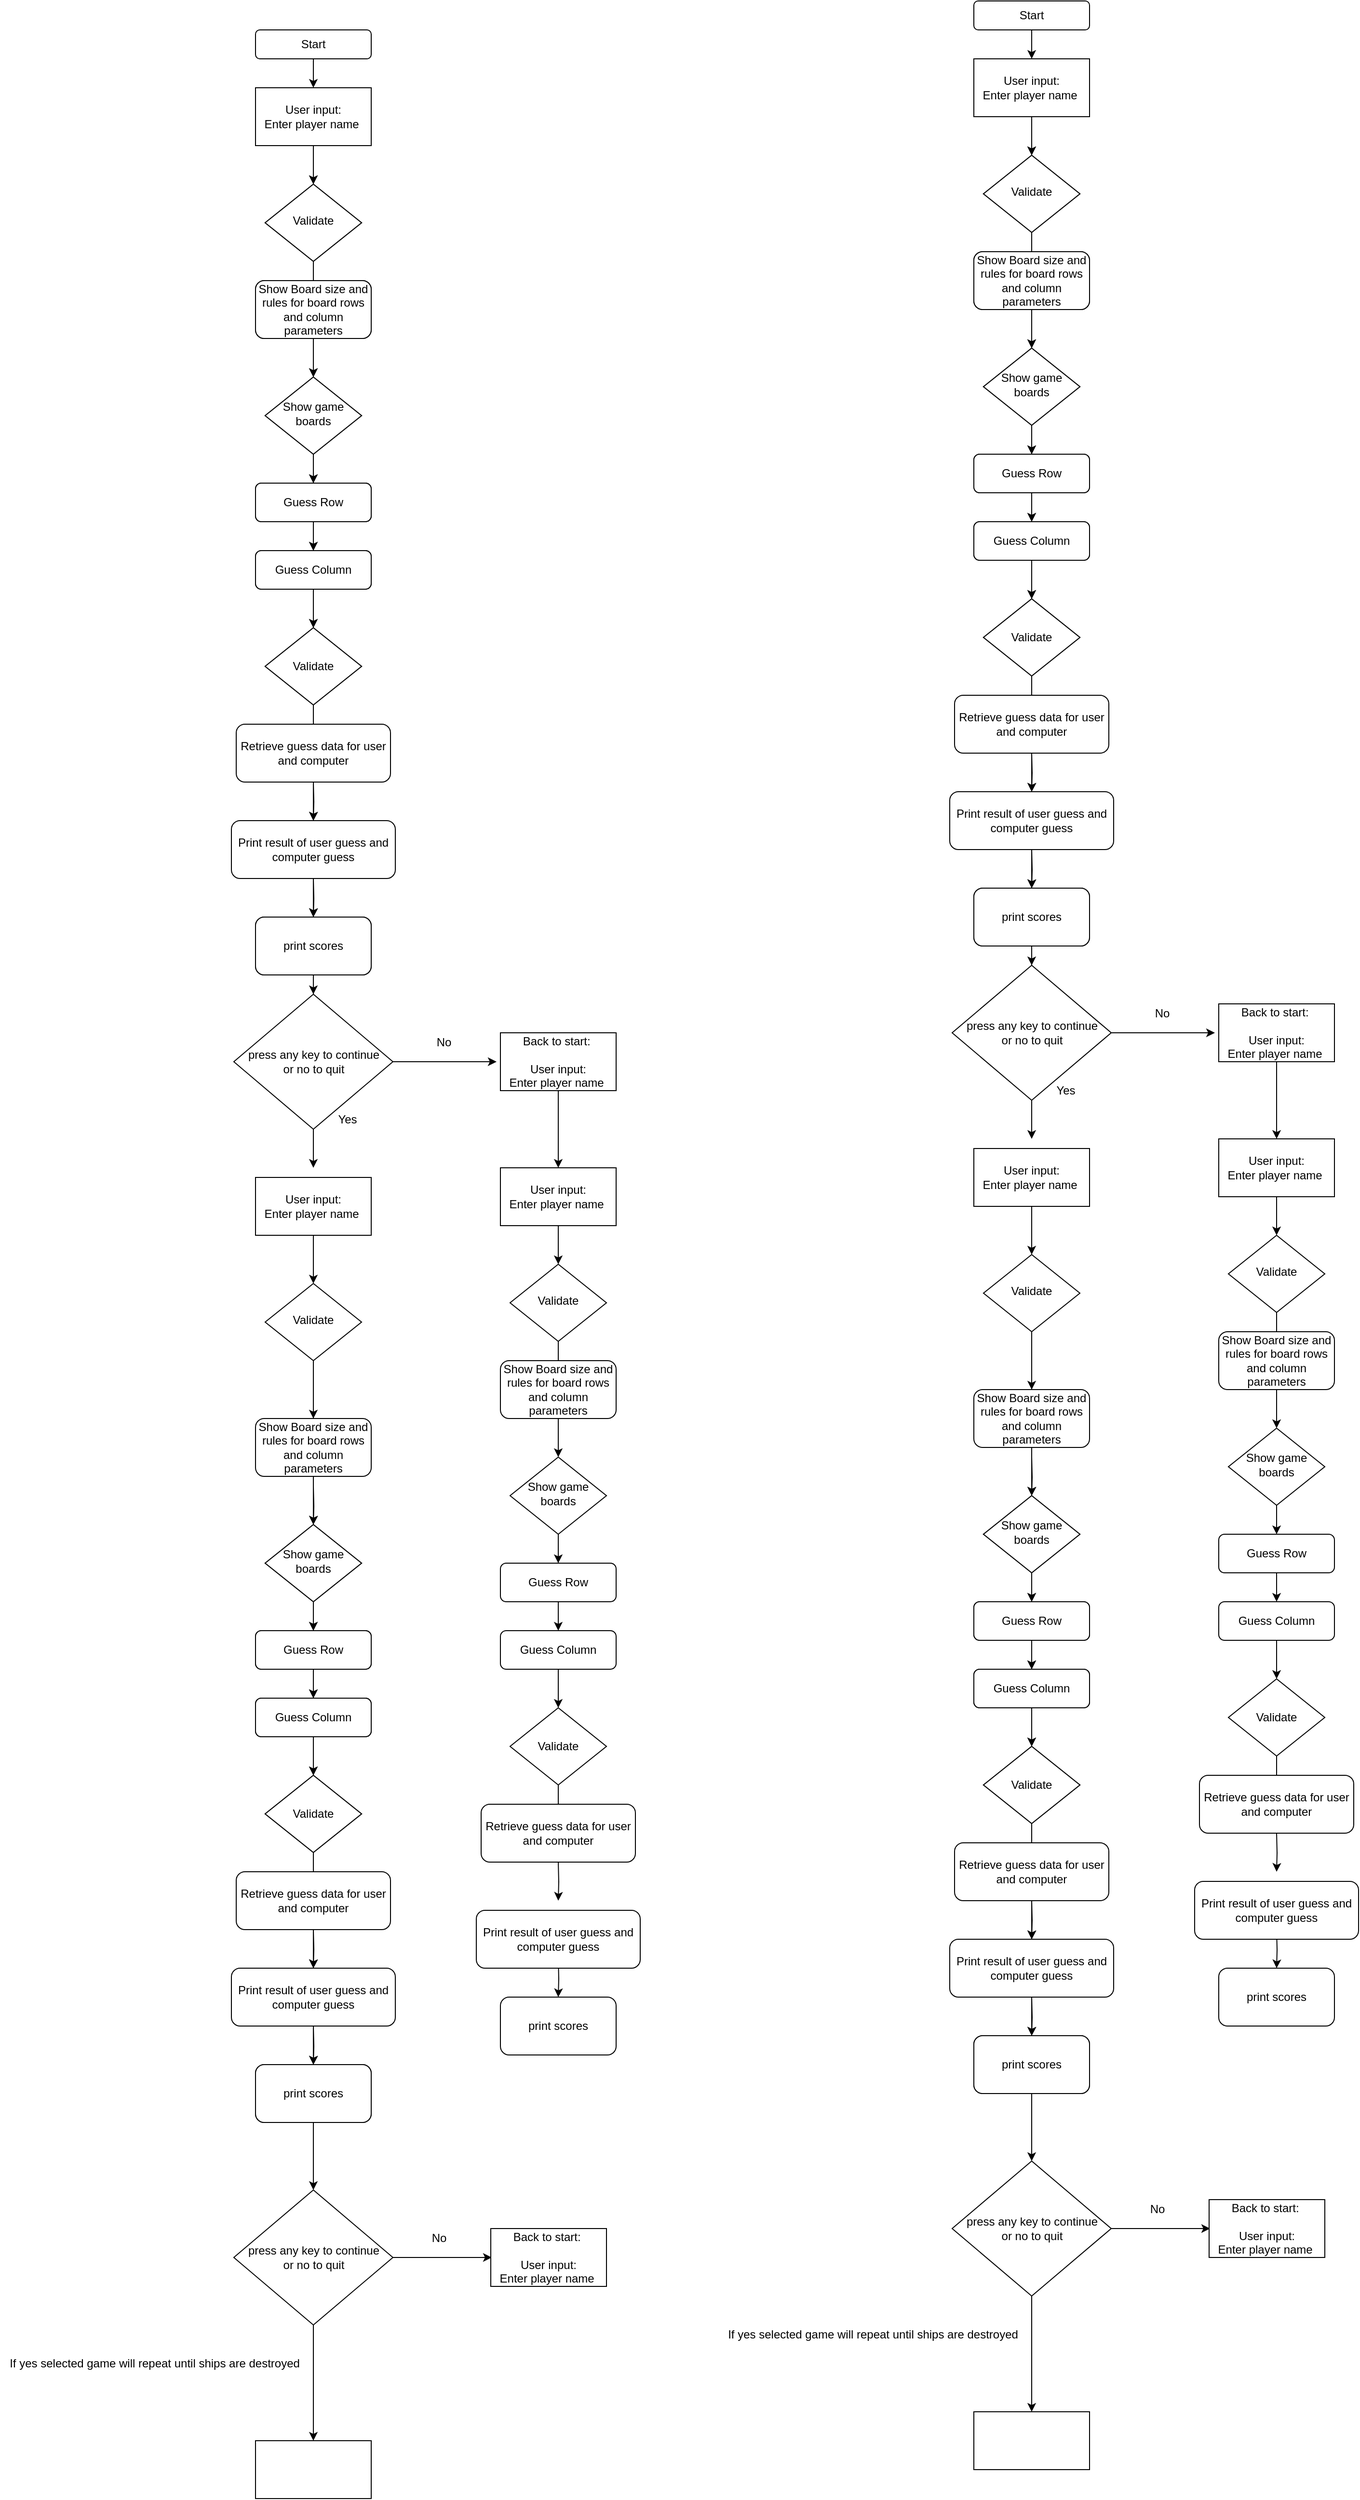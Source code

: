 <mxfile version="15.8.2" type="github">
  <diagram id="C5RBs43oDa-KdzZeNtuy" name="Page-1">
    <mxGraphModel dx="2749" dy="527" grid="1" gridSize="10" guides="1" tooltips="1" connect="1" arrows="1" fold="1" page="1" pageScale="1" pageWidth="827" pageHeight="1169" math="0" shadow="0">
      <root>
        <mxCell id="WIyWlLk6GJQsqaUBKTNV-0" />
        <mxCell id="WIyWlLk6GJQsqaUBKTNV-1" parent="WIyWlLk6GJQsqaUBKTNV-0" />
        <mxCell id="R8ws0Zac1b6Tz0N1zMyR-2" value="" style="edgeStyle=orthogonalEdgeStyle;rounded=0;orthogonalLoop=1;jettySize=auto;html=1;" edge="1" parent="WIyWlLk6GJQsqaUBKTNV-1" source="WIyWlLk6GJQsqaUBKTNV-3" target="R8ws0Zac1b6Tz0N1zMyR-1">
          <mxGeometry relative="1" as="geometry" />
        </mxCell>
        <mxCell id="WIyWlLk6GJQsqaUBKTNV-3" value="Start" style="rounded=1;whiteSpace=wrap;html=1;fontSize=12;glass=0;strokeWidth=1;shadow=0;" parent="WIyWlLk6GJQsqaUBKTNV-1" vertex="1">
          <mxGeometry x="160" y="80" width="120" height="30" as="geometry" />
        </mxCell>
        <mxCell id="WIyWlLk6GJQsqaUBKTNV-6" value="Validate" style="rhombus;whiteSpace=wrap;html=1;shadow=0;fontFamily=Helvetica;fontSize=12;align=center;strokeWidth=1;spacing=6;spacingTop=-4;" parent="WIyWlLk6GJQsqaUBKTNV-1" vertex="1">
          <mxGeometry x="170" y="240" width="100" height="80" as="geometry" />
        </mxCell>
        <mxCell id="R8ws0Zac1b6Tz0N1zMyR-4" value="" style="edgeStyle=orthogonalEdgeStyle;rounded=0;orthogonalLoop=1;jettySize=auto;html=1;" edge="1" parent="WIyWlLk6GJQsqaUBKTNV-1" source="WIyWlLk6GJQsqaUBKTNV-10" target="WIyWlLk6GJQsqaUBKTNV-11">
          <mxGeometry relative="1" as="geometry" />
        </mxCell>
        <mxCell id="WIyWlLk6GJQsqaUBKTNV-10" value="Show game boards" style="rhombus;whiteSpace=wrap;html=1;shadow=0;fontFamily=Helvetica;fontSize=12;align=center;strokeWidth=1;spacing=6;spacingTop=-4;" parent="WIyWlLk6GJQsqaUBKTNV-1" vertex="1">
          <mxGeometry x="170" y="440" width="100" height="80" as="geometry" />
        </mxCell>
        <mxCell id="R8ws0Zac1b6Tz0N1zMyR-6" value="" style="edgeStyle=orthogonalEdgeStyle;rounded=0;orthogonalLoop=1;jettySize=auto;html=1;" edge="1" parent="WIyWlLk6GJQsqaUBKTNV-1" source="WIyWlLk6GJQsqaUBKTNV-11" target="R8ws0Zac1b6Tz0N1zMyR-5">
          <mxGeometry relative="1" as="geometry" />
        </mxCell>
        <mxCell id="WIyWlLk6GJQsqaUBKTNV-11" value="Guess Row" style="rounded=1;whiteSpace=wrap;html=1;fontSize=12;glass=0;strokeWidth=1;shadow=0;" parent="WIyWlLk6GJQsqaUBKTNV-1" vertex="1">
          <mxGeometry x="160" y="550" width="120" height="40" as="geometry" />
        </mxCell>
        <mxCell id="R8ws0Zac1b6Tz0N1zMyR-3" value="" style="edgeStyle=orthogonalEdgeStyle;rounded=0;orthogonalLoop=1;jettySize=auto;html=1;" edge="1" parent="WIyWlLk6GJQsqaUBKTNV-1" source="R8ws0Zac1b6Tz0N1zMyR-1" target="WIyWlLk6GJQsqaUBKTNV-6">
          <mxGeometry relative="1" as="geometry" />
        </mxCell>
        <mxCell id="R8ws0Zac1b6Tz0N1zMyR-1" value="User input:&lt;br&gt;Enter player name&amp;nbsp;" style="rounded=0;whiteSpace=wrap;html=1;" vertex="1" parent="WIyWlLk6GJQsqaUBKTNV-1">
          <mxGeometry x="160" y="140" width="120" height="60" as="geometry" />
        </mxCell>
        <mxCell id="R8ws0Zac1b6Tz0N1zMyR-9" value="" style="edgeStyle=orthogonalEdgeStyle;rounded=0;orthogonalLoop=1;jettySize=auto;html=1;" edge="1" parent="WIyWlLk6GJQsqaUBKTNV-1" source="R8ws0Zac1b6Tz0N1zMyR-5">
          <mxGeometry relative="1" as="geometry">
            <mxPoint x="220" y="700" as="targetPoint" />
          </mxGeometry>
        </mxCell>
        <mxCell id="R8ws0Zac1b6Tz0N1zMyR-5" value="Guess Column" style="rounded=1;whiteSpace=wrap;html=1;" vertex="1" parent="WIyWlLk6GJQsqaUBKTNV-1">
          <mxGeometry x="160" y="620" width="120" height="40" as="geometry" />
        </mxCell>
        <mxCell id="R8ws0Zac1b6Tz0N1zMyR-33" value="" style="edgeStyle=orthogonalEdgeStyle;rounded=0;orthogonalLoop=1;jettySize=auto;html=1;" edge="1" parent="WIyWlLk6GJQsqaUBKTNV-1" source="R8ws0Zac1b6Tz0N1zMyR-10" target="WIyWlLk6GJQsqaUBKTNV-10">
          <mxGeometry relative="1" as="geometry" />
        </mxCell>
        <mxCell id="R8ws0Zac1b6Tz0N1zMyR-10" value="Show Board size and rules for board rows and column parameters" style="rounded=1;whiteSpace=wrap;html=1;" vertex="1" parent="WIyWlLk6GJQsqaUBKTNV-1">
          <mxGeometry x="160" y="340" width="120" height="60" as="geometry" />
        </mxCell>
        <mxCell id="R8ws0Zac1b6Tz0N1zMyR-11" value="" style="rounded=0;html=1;jettySize=auto;orthogonalLoop=1;fontSize=11;endArrow=none;endFill=0;endSize=8;strokeWidth=1;shadow=0;labelBackgroundColor=none;edgeStyle=orthogonalEdgeStyle;" edge="1" parent="WIyWlLk6GJQsqaUBKTNV-1" source="WIyWlLk6GJQsqaUBKTNV-6" target="R8ws0Zac1b6Tz0N1zMyR-10">
          <mxGeometry x="-0.2" y="40" relative="1" as="geometry">
            <mxPoint as="offset" />
            <mxPoint x="220" y="320" as="sourcePoint" />
            <mxPoint x="220" y="400" as="targetPoint" />
          </mxGeometry>
        </mxCell>
        <mxCell id="R8ws0Zac1b6Tz0N1zMyR-15" value="" style="edgeStyle=orthogonalEdgeStyle;rounded=0;orthogonalLoop=1;jettySize=auto;html=1;startArrow=none;" edge="1" parent="WIyWlLk6GJQsqaUBKTNV-1" source="R8ws0Zac1b6Tz0N1zMyR-16" target="R8ws0Zac1b6Tz0N1zMyR-13">
          <mxGeometry relative="1" as="geometry" />
        </mxCell>
        <mxCell id="R8ws0Zac1b6Tz0N1zMyR-12" value="Validate" style="rhombus;whiteSpace=wrap;html=1;" vertex="1" parent="WIyWlLk6GJQsqaUBKTNV-1">
          <mxGeometry x="170" y="700" width="100" height="80" as="geometry" />
        </mxCell>
        <mxCell id="R8ws0Zac1b6Tz0N1zMyR-20" value="" style="edgeStyle=orthogonalEdgeStyle;rounded=0;orthogonalLoop=1;jettySize=auto;html=1;" edge="1" parent="WIyWlLk6GJQsqaUBKTNV-1" source="R8ws0Zac1b6Tz0N1zMyR-13" target="R8ws0Zac1b6Tz0N1zMyR-19">
          <mxGeometry relative="1" as="geometry" />
        </mxCell>
        <mxCell id="R8ws0Zac1b6Tz0N1zMyR-13" value="Print result of user guess and computer guess" style="rounded=1;whiteSpace=wrap;html=1;" vertex="1" parent="WIyWlLk6GJQsqaUBKTNV-1">
          <mxGeometry x="135" y="900" width="170" height="60" as="geometry" />
        </mxCell>
        <mxCell id="R8ws0Zac1b6Tz0N1zMyR-16" value="Retrieve guess data for user and computer" style="rounded=1;whiteSpace=wrap;html=1;" vertex="1" parent="WIyWlLk6GJQsqaUBKTNV-1">
          <mxGeometry x="140" y="800" width="160" height="60" as="geometry" />
        </mxCell>
        <mxCell id="R8ws0Zac1b6Tz0N1zMyR-18" value="" style="edgeStyle=orthogonalEdgeStyle;rounded=0;orthogonalLoop=1;jettySize=auto;html=1;endArrow=none;" edge="1" parent="WIyWlLk6GJQsqaUBKTNV-1" source="R8ws0Zac1b6Tz0N1zMyR-12" target="R8ws0Zac1b6Tz0N1zMyR-16">
          <mxGeometry relative="1" as="geometry">
            <mxPoint x="220" y="780" as="sourcePoint" />
            <mxPoint x="220" y="940" as="targetPoint" />
          </mxGeometry>
        </mxCell>
        <mxCell id="R8ws0Zac1b6Tz0N1zMyR-22" value="" style="edgeStyle=orthogonalEdgeStyle;rounded=0;orthogonalLoop=1;jettySize=auto;html=1;" edge="1" parent="WIyWlLk6GJQsqaUBKTNV-1" source="R8ws0Zac1b6Tz0N1zMyR-19" target="R8ws0Zac1b6Tz0N1zMyR-21">
          <mxGeometry relative="1" as="geometry" />
        </mxCell>
        <mxCell id="R8ws0Zac1b6Tz0N1zMyR-19" value="print scores" style="rounded=1;whiteSpace=wrap;html=1;" vertex="1" parent="WIyWlLk6GJQsqaUBKTNV-1">
          <mxGeometry x="160" y="1000" width="120" height="60" as="geometry" />
        </mxCell>
        <mxCell id="R8ws0Zac1b6Tz0N1zMyR-23" style="edgeStyle=orthogonalEdgeStyle;rounded=0;orthogonalLoop=1;jettySize=auto;html=1;" edge="1" parent="WIyWlLk6GJQsqaUBKTNV-1" source="R8ws0Zac1b6Tz0N1zMyR-21">
          <mxGeometry relative="1" as="geometry">
            <mxPoint x="410" y="1150" as="targetPoint" />
          </mxGeometry>
        </mxCell>
        <mxCell id="R8ws0Zac1b6Tz0N1zMyR-25" value="" style="edgeStyle=orthogonalEdgeStyle;rounded=0;orthogonalLoop=1;jettySize=auto;html=1;" edge="1" parent="WIyWlLk6GJQsqaUBKTNV-1" source="R8ws0Zac1b6Tz0N1zMyR-21">
          <mxGeometry relative="1" as="geometry">
            <mxPoint x="220" y="1260" as="targetPoint" />
          </mxGeometry>
        </mxCell>
        <mxCell id="R8ws0Zac1b6Tz0N1zMyR-21" value="press any key to continue &lt;br&gt;or no to quit" style="rhombus;whiteSpace=wrap;html=1;" vertex="1" parent="WIyWlLk6GJQsqaUBKTNV-1">
          <mxGeometry x="137.5" y="1080" width="165" height="140" as="geometry" />
        </mxCell>
        <mxCell id="R8ws0Zac1b6Tz0N1zMyR-26" value="Yes" style="text;html=1;align=center;verticalAlign=middle;resizable=0;points=[];autosize=1;strokeColor=none;fillColor=none;" vertex="1" parent="WIyWlLk6GJQsqaUBKTNV-1">
          <mxGeometry x="240" y="1200" width="30" height="20" as="geometry" />
        </mxCell>
        <mxCell id="R8ws0Zac1b6Tz0N1zMyR-27" value="No" style="text;html=1;align=center;verticalAlign=middle;resizable=0;points=[];autosize=1;strokeColor=none;fillColor=none;rotation=0;" vertex="1" parent="WIyWlLk6GJQsqaUBKTNV-1">
          <mxGeometry x="340" y="1120" width="30" height="20" as="geometry" />
        </mxCell>
        <mxCell id="R8ws0Zac1b6Tz0N1zMyR-28" value="User input:&lt;br&gt;Enter player name&amp;nbsp;" style="rounded=0;whiteSpace=wrap;html=1;" vertex="1" parent="WIyWlLk6GJQsqaUBKTNV-1">
          <mxGeometry x="160" y="140" width="120" height="60" as="geometry" />
        </mxCell>
        <mxCell id="R8ws0Zac1b6Tz0N1zMyR-35" value="" style="edgeStyle=orthogonalEdgeStyle;rounded=0;orthogonalLoop=1;jettySize=auto;html=1;" edge="1" parent="WIyWlLk6GJQsqaUBKTNV-1" source="R8ws0Zac1b6Tz0N1zMyR-32">
          <mxGeometry relative="1" as="geometry">
            <mxPoint x="474" y="1260" as="targetPoint" />
          </mxGeometry>
        </mxCell>
        <mxCell id="R8ws0Zac1b6Tz0N1zMyR-32" value="Back to start:&amp;nbsp;&lt;br&gt;&lt;br&gt;User input:&lt;br&gt;Enter player name&amp;nbsp;" style="rounded=0;whiteSpace=wrap;html=1;" vertex="1" parent="WIyWlLk6GJQsqaUBKTNV-1">
          <mxGeometry x="414" y="1120" width="120" height="60" as="geometry" />
        </mxCell>
        <mxCell id="R8ws0Zac1b6Tz0N1zMyR-36" value="Validate" style="rhombus;whiteSpace=wrap;html=1;shadow=0;fontFamily=Helvetica;fontSize=12;align=center;strokeWidth=1;spacing=6;spacingTop=-4;" vertex="1" parent="WIyWlLk6GJQsqaUBKTNV-1">
          <mxGeometry x="170" y="240" width="100" height="80" as="geometry" />
        </mxCell>
        <mxCell id="R8ws0Zac1b6Tz0N1zMyR-37" value="" style="edgeStyle=orthogonalEdgeStyle;rounded=0;orthogonalLoop=1;jettySize=auto;html=1;" edge="1" parent="WIyWlLk6GJQsqaUBKTNV-1" source="R8ws0Zac1b6Tz0N1zMyR-38" target="R8ws0Zac1b6Tz0N1zMyR-40">
          <mxGeometry relative="1" as="geometry" />
        </mxCell>
        <mxCell id="R8ws0Zac1b6Tz0N1zMyR-38" value="Show game boards" style="rhombus;whiteSpace=wrap;html=1;shadow=0;fontFamily=Helvetica;fontSize=12;align=center;strokeWidth=1;spacing=6;spacingTop=-4;" vertex="1" parent="WIyWlLk6GJQsqaUBKTNV-1">
          <mxGeometry x="170" y="440" width="100" height="80" as="geometry" />
        </mxCell>
        <mxCell id="R8ws0Zac1b6Tz0N1zMyR-39" value="" style="edgeStyle=orthogonalEdgeStyle;rounded=0;orthogonalLoop=1;jettySize=auto;html=1;" edge="1" parent="WIyWlLk6GJQsqaUBKTNV-1" source="R8ws0Zac1b6Tz0N1zMyR-40" target="R8ws0Zac1b6Tz0N1zMyR-44">
          <mxGeometry relative="1" as="geometry" />
        </mxCell>
        <mxCell id="R8ws0Zac1b6Tz0N1zMyR-40" value="Guess Row" style="rounded=1;whiteSpace=wrap;html=1;fontSize=12;glass=0;strokeWidth=1;shadow=0;" vertex="1" parent="WIyWlLk6GJQsqaUBKTNV-1">
          <mxGeometry x="160" y="550" width="120" height="40" as="geometry" />
        </mxCell>
        <mxCell id="R8ws0Zac1b6Tz0N1zMyR-41" value="" style="edgeStyle=orthogonalEdgeStyle;rounded=0;orthogonalLoop=1;jettySize=auto;html=1;" edge="1" parent="WIyWlLk6GJQsqaUBKTNV-1" source="R8ws0Zac1b6Tz0N1zMyR-42" target="R8ws0Zac1b6Tz0N1zMyR-36">
          <mxGeometry relative="1" as="geometry" />
        </mxCell>
        <mxCell id="R8ws0Zac1b6Tz0N1zMyR-42" value="User input:&lt;br&gt;Enter player name&amp;nbsp;" style="rounded=0;whiteSpace=wrap;html=1;" vertex="1" parent="WIyWlLk6GJQsqaUBKTNV-1">
          <mxGeometry x="160" y="140" width="120" height="60" as="geometry" />
        </mxCell>
        <mxCell id="R8ws0Zac1b6Tz0N1zMyR-43" value="" style="edgeStyle=orthogonalEdgeStyle;rounded=0;orthogonalLoop=1;jettySize=auto;html=1;" edge="1" parent="WIyWlLk6GJQsqaUBKTNV-1" source="R8ws0Zac1b6Tz0N1zMyR-44">
          <mxGeometry relative="1" as="geometry">
            <mxPoint x="220" y="700" as="targetPoint" />
          </mxGeometry>
        </mxCell>
        <mxCell id="R8ws0Zac1b6Tz0N1zMyR-44" value="Guess Column" style="rounded=1;whiteSpace=wrap;html=1;" vertex="1" parent="WIyWlLk6GJQsqaUBKTNV-1">
          <mxGeometry x="160" y="620" width="120" height="40" as="geometry" />
        </mxCell>
        <mxCell id="R8ws0Zac1b6Tz0N1zMyR-45" value="" style="edgeStyle=orthogonalEdgeStyle;rounded=0;orthogonalLoop=1;jettySize=auto;html=1;" edge="1" parent="WIyWlLk6GJQsqaUBKTNV-1" source="R8ws0Zac1b6Tz0N1zMyR-46" target="R8ws0Zac1b6Tz0N1zMyR-38">
          <mxGeometry relative="1" as="geometry" />
        </mxCell>
        <mxCell id="R8ws0Zac1b6Tz0N1zMyR-46" value="Show Board size and rules for board rows and column parameters" style="rounded=1;whiteSpace=wrap;html=1;" vertex="1" parent="WIyWlLk6GJQsqaUBKTNV-1">
          <mxGeometry x="160" y="340" width="120" height="60" as="geometry" />
        </mxCell>
        <mxCell id="R8ws0Zac1b6Tz0N1zMyR-47" value="" style="rounded=0;html=1;jettySize=auto;orthogonalLoop=1;fontSize=11;endArrow=none;endFill=0;endSize=8;strokeWidth=1;shadow=0;labelBackgroundColor=none;edgeStyle=orthogonalEdgeStyle;" edge="1" parent="WIyWlLk6GJQsqaUBKTNV-1" source="R8ws0Zac1b6Tz0N1zMyR-36" target="R8ws0Zac1b6Tz0N1zMyR-46">
          <mxGeometry x="-0.2" y="40" relative="1" as="geometry">
            <mxPoint as="offset" />
            <mxPoint x="220" y="320" as="sourcePoint" />
            <mxPoint x="220" y="400" as="targetPoint" />
          </mxGeometry>
        </mxCell>
        <mxCell id="R8ws0Zac1b6Tz0N1zMyR-48" value="" style="edgeStyle=orthogonalEdgeStyle;rounded=0;orthogonalLoop=1;jettySize=auto;html=1;startArrow=none;" edge="1" parent="WIyWlLk6GJQsqaUBKTNV-1">
          <mxGeometry relative="1" as="geometry">
            <mxPoint x="220" y="860" as="sourcePoint" />
            <mxPoint x="220" y="900" as="targetPoint" />
          </mxGeometry>
        </mxCell>
        <mxCell id="R8ws0Zac1b6Tz0N1zMyR-49" value="Validate" style="rhombus;whiteSpace=wrap;html=1;" vertex="1" parent="WIyWlLk6GJQsqaUBKTNV-1">
          <mxGeometry x="170" y="700" width="100" height="80" as="geometry" />
        </mxCell>
        <mxCell id="R8ws0Zac1b6Tz0N1zMyR-50" value="" style="edgeStyle=orthogonalEdgeStyle;rounded=0;orthogonalLoop=1;jettySize=auto;html=1;" edge="1" parent="WIyWlLk6GJQsqaUBKTNV-1" target="R8ws0Zac1b6Tz0N1zMyR-52">
          <mxGeometry relative="1" as="geometry">
            <mxPoint x="220" y="960" as="sourcePoint" />
          </mxGeometry>
        </mxCell>
        <mxCell id="R8ws0Zac1b6Tz0N1zMyR-51" value="" style="edgeStyle=orthogonalEdgeStyle;rounded=0;orthogonalLoop=1;jettySize=auto;html=1;endArrow=none;" edge="1" parent="WIyWlLk6GJQsqaUBKTNV-1" source="R8ws0Zac1b6Tz0N1zMyR-49">
          <mxGeometry relative="1" as="geometry">
            <mxPoint x="220" y="780" as="sourcePoint" />
            <mxPoint x="220" y="800" as="targetPoint" />
          </mxGeometry>
        </mxCell>
        <mxCell id="R8ws0Zac1b6Tz0N1zMyR-52" value="print scores" style="rounded=1;whiteSpace=wrap;html=1;" vertex="1" parent="WIyWlLk6GJQsqaUBKTNV-1">
          <mxGeometry x="160" y="1000" width="120" height="60" as="geometry" />
        </mxCell>
        <mxCell id="R8ws0Zac1b6Tz0N1zMyR-53" value="User input:&lt;br&gt;Enter player name&amp;nbsp;" style="rounded=0;whiteSpace=wrap;html=1;" vertex="1" parent="WIyWlLk6GJQsqaUBKTNV-1">
          <mxGeometry x="160" y="140" width="120" height="60" as="geometry" />
        </mxCell>
        <mxCell id="R8ws0Zac1b6Tz0N1zMyR-112" value="Validate" style="rhombus;whiteSpace=wrap;html=1;shadow=0;fontFamily=Helvetica;fontSize=12;align=center;strokeWidth=1;spacing=6;spacingTop=-4;" vertex="1" parent="WIyWlLk6GJQsqaUBKTNV-1">
          <mxGeometry x="424" y="1360" width="100" height="80" as="geometry" />
        </mxCell>
        <mxCell id="R8ws0Zac1b6Tz0N1zMyR-113" value="" style="edgeStyle=orthogonalEdgeStyle;rounded=0;orthogonalLoop=1;jettySize=auto;html=1;" edge="1" parent="WIyWlLk6GJQsqaUBKTNV-1" source="R8ws0Zac1b6Tz0N1zMyR-114" target="R8ws0Zac1b6Tz0N1zMyR-116">
          <mxGeometry relative="1" as="geometry" />
        </mxCell>
        <mxCell id="R8ws0Zac1b6Tz0N1zMyR-114" value="Show game boards" style="rhombus;whiteSpace=wrap;html=1;shadow=0;fontFamily=Helvetica;fontSize=12;align=center;strokeWidth=1;spacing=6;spacingTop=-4;" vertex="1" parent="WIyWlLk6GJQsqaUBKTNV-1">
          <mxGeometry x="424" y="1560" width="100" height="80" as="geometry" />
        </mxCell>
        <mxCell id="R8ws0Zac1b6Tz0N1zMyR-115" value="" style="edgeStyle=orthogonalEdgeStyle;rounded=0;orthogonalLoop=1;jettySize=auto;html=1;" edge="1" parent="WIyWlLk6GJQsqaUBKTNV-1" source="R8ws0Zac1b6Tz0N1zMyR-116" target="R8ws0Zac1b6Tz0N1zMyR-120">
          <mxGeometry relative="1" as="geometry" />
        </mxCell>
        <mxCell id="R8ws0Zac1b6Tz0N1zMyR-116" value="Guess Row" style="rounded=1;whiteSpace=wrap;html=1;fontSize=12;glass=0;strokeWidth=1;shadow=0;" vertex="1" parent="WIyWlLk6GJQsqaUBKTNV-1">
          <mxGeometry x="414" y="1670" width="120" height="40" as="geometry" />
        </mxCell>
        <mxCell id="R8ws0Zac1b6Tz0N1zMyR-117" value="" style="edgeStyle=orthogonalEdgeStyle;rounded=0;orthogonalLoop=1;jettySize=auto;html=1;" edge="1" parent="WIyWlLk6GJQsqaUBKTNV-1" source="R8ws0Zac1b6Tz0N1zMyR-118" target="R8ws0Zac1b6Tz0N1zMyR-112">
          <mxGeometry relative="1" as="geometry" />
        </mxCell>
        <mxCell id="R8ws0Zac1b6Tz0N1zMyR-118" value="User input:&lt;br&gt;Enter player name&amp;nbsp;" style="rounded=0;whiteSpace=wrap;html=1;" vertex="1" parent="WIyWlLk6GJQsqaUBKTNV-1">
          <mxGeometry x="414" y="1260" width="120" height="60" as="geometry" />
        </mxCell>
        <mxCell id="R8ws0Zac1b6Tz0N1zMyR-119" value="" style="edgeStyle=orthogonalEdgeStyle;rounded=0;orthogonalLoop=1;jettySize=auto;html=1;" edge="1" parent="WIyWlLk6GJQsqaUBKTNV-1" source="R8ws0Zac1b6Tz0N1zMyR-120">
          <mxGeometry relative="1" as="geometry">
            <mxPoint x="474" y="1820" as="targetPoint" />
          </mxGeometry>
        </mxCell>
        <mxCell id="R8ws0Zac1b6Tz0N1zMyR-120" value="Guess Column" style="rounded=1;whiteSpace=wrap;html=1;" vertex="1" parent="WIyWlLk6GJQsqaUBKTNV-1">
          <mxGeometry x="414" y="1740" width="120" height="40" as="geometry" />
        </mxCell>
        <mxCell id="R8ws0Zac1b6Tz0N1zMyR-121" value="" style="edgeStyle=orthogonalEdgeStyle;rounded=0;orthogonalLoop=1;jettySize=auto;html=1;" edge="1" parent="WIyWlLk6GJQsqaUBKTNV-1" source="R8ws0Zac1b6Tz0N1zMyR-122" target="R8ws0Zac1b6Tz0N1zMyR-114">
          <mxGeometry relative="1" as="geometry" />
        </mxCell>
        <mxCell id="R8ws0Zac1b6Tz0N1zMyR-122" value="Show Board size and rules for board rows and column parameters" style="rounded=1;whiteSpace=wrap;html=1;" vertex="1" parent="WIyWlLk6GJQsqaUBKTNV-1">
          <mxGeometry x="414" y="1460" width="120" height="60" as="geometry" />
        </mxCell>
        <mxCell id="R8ws0Zac1b6Tz0N1zMyR-123" value="" style="rounded=0;html=1;jettySize=auto;orthogonalLoop=1;fontSize=11;endArrow=none;endFill=0;endSize=8;strokeWidth=1;shadow=0;labelBackgroundColor=none;edgeStyle=orthogonalEdgeStyle;" edge="1" parent="WIyWlLk6GJQsqaUBKTNV-1" source="R8ws0Zac1b6Tz0N1zMyR-112" target="R8ws0Zac1b6Tz0N1zMyR-122">
          <mxGeometry x="-0.2" y="40" relative="1" as="geometry">
            <mxPoint as="offset" />
            <mxPoint x="474" y="1440" as="sourcePoint" />
            <mxPoint x="474" y="1520" as="targetPoint" />
          </mxGeometry>
        </mxCell>
        <mxCell id="R8ws0Zac1b6Tz0N1zMyR-124" value="" style="edgeStyle=orthogonalEdgeStyle;rounded=0;orthogonalLoop=1;jettySize=auto;html=1;startArrow=none;" edge="1" parent="WIyWlLk6GJQsqaUBKTNV-1">
          <mxGeometry relative="1" as="geometry">
            <mxPoint x="474" y="1980" as="sourcePoint" />
            <mxPoint x="474" y="2020" as="targetPoint" />
          </mxGeometry>
        </mxCell>
        <mxCell id="R8ws0Zac1b6Tz0N1zMyR-125" value="Validate" style="rhombus;whiteSpace=wrap;html=1;" vertex="1" parent="WIyWlLk6GJQsqaUBKTNV-1">
          <mxGeometry x="424" y="1820" width="100" height="80" as="geometry" />
        </mxCell>
        <mxCell id="R8ws0Zac1b6Tz0N1zMyR-126" value="" style="edgeStyle=orthogonalEdgeStyle;rounded=0;orthogonalLoop=1;jettySize=auto;html=1;" edge="1" parent="WIyWlLk6GJQsqaUBKTNV-1" target="R8ws0Zac1b6Tz0N1zMyR-128">
          <mxGeometry relative="1" as="geometry">
            <mxPoint x="474" y="2080" as="sourcePoint" />
          </mxGeometry>
        </mxCell>
        <mxCell id="R8ws0Zac1b6Tz0N1zMyR-127" value="" style="edgeStyle=orthogonalEdgeStyle;rounded=0;orthogonalLoop=1;jettySize=auto;html=1;endArrow=none;" edge="1" parent="WIyWlLk6GJQsqaUBKTNV-1" source="R8ws0Zac1b6Tz0N1zMyR-125">
          <mxGeometry relative="1" as="geometry">
            <mxPoint x="474" y="1900" as="sourcePoint" />
            <mxPoint x="474" y="1920" as="targetPoint" />
          </mxGeometry>
        </mxCell>
        <mxCell id="R8ws0Zac1b6Tz0N1zMyR-128" value="print scores" style="rounded=1;whiteSpace=wrap;html=1;" vertex="1" parent="WIyWlLk6GJQsqaUBKTNV-1">
          <mxGeometry x="414" y="2120" width="120" height="60" as="geometry" />
        </mxCell>
        <mxCell id="R8ws0Zac1b6Tz0N1zMyR-129" value="User input:&lt;br&gt;Enter player name&amp;nbsp;" style="rounded=0;whiteSpace=wrap;html=1;" vertex="1" parent="WIyWlLk6GJQsqaUBKTNV-1">
          <mxGeometry x="414" y="1260" width="120" height="60" as="geometry" />
        </mxCell>
        <mxCell id="R8ws0Zac1b6Tz0N1zMyR-169" value="Retrieve guess data for user and computer" style="rounded=1;whiteSpace=wrap;html=1;" vertex="1" parent="WIyWlLk6GJQsqaUBKTNV-1">
          <mxGeometry x="394" y="1920" width="160" height="60" as="geometry" />
        </mxCell>
        <mxCell id="R8ws0Zac1b6Tz0N1zMyR-170" value="Print result of user guess and computer guess" style="rounded=1;whiteSpace=wrap;html=1;" vertex="1" parent="WIyWlLk6GJQsqaUBKTNV-1">
          <mxGeometry x="389" y="2030" width="170" height="60" as="geometry" />
        </mxCell>
        <mxCell id="R8ws0Zac1b6Tz0N1zMyR-172" value="" style="edgeStyle=orthogonalEdgeStyle;rounded=0;orthogonalLoop=1;jettySize=auto;html=1;" edge="1" source="R8ws0Zac1b6Tz0N1zMyR-173" target="R8ws0Zac1b6Tz0N1zMyR-175" parent="WIyWlLk6GJQsqaUBKTNV-1">
          <mxGeometry relative="1" as="geometry" />
        </mxCell>
        <mxCell id="R8ws0Zac1b6Tz0N1zMyR-173" value="Show game boards" style="rhombus;whiteSpace=wrap;html=1;shadow=0;fontFamily=Helvetica;fontSize=12;align=center;strokeWidth=1;spacing=6;spacingTop=-4;" vertex="1" parent="WIyWlLk6GJQsqaUBKTNV-1">
          <mxGeometry x="170" y="1630" width="100" height="80" as="geometry" />
        </mxCell>
        <mxCell id="R8ws0Zac1b6Tz0N1zMyR-174" value="" style="edgeStyle=orthogonalEdgeStyle;rounded=0;orthogonalLoop=1;jettySize=auto;html=1;" edge="1" source="R8ws0Zac1b6Tz0N1zMyR-175" target="R8ws0Zac1b6Tz0N1zMyR-179" parent="WIyWlLk6GJQsqaUBKTNV-1">
          <mxGeometry relative="1" as="geometry" />
        </mxCell>
        <mxCell id="R8ws0Zac1b6Tz0N1zMyR-175" value="Guess Row" style="rounded=1;whiteSpace=wrap;html=1;fontSize=12;glass=0;strokeWidth=1;shadow=0;" vertex="1" parent="WIyWlLk6GJQsqaUBKTNV-1">
          <mxGeometry x="160" y="1740" width="120" height="40" as="geometry" />
        </mxCell>
        <mxCell id="R8ws0Zac1b6Tz0N1zMyR-176" value="" style="edgeStyle=orthogonalEdgeStyle;rounded=0;orthogonalLoop=1;jettySize=auto;html=1;" edge="1" parent="WIyWlLk6GJQsqaUBKTNV-1">
          <mxGeometry relative="1" as="geometry">
            <mxPoint x="220" y="1390" as="sourcePoint" />
            <mxPoint x="220" y="1430" as="targetPoint" />
          </mxGeometry>
        </mxCell>
        <mxCell id="R8ws0Zac1b6Tz0N1zMyR-178" value="" style="edgeStyle=orthogonalEdgeStyle;rounded=0;orthogonalLoop=1;jettySize=auto;html=1;" edge="1" source="R8ws0Zac1b6Tz0N1zMyR-179" parent="WIyWlLk6GJQsqaUBKTNV-1">
          <mxGeometry relative="1" as="geometry">
            <mxPoint x="220" y="1890" as="targetPoint" />
          </mxGeometry>
        </mxCell>
        <mxCell id="R8ws0Zac1b6Tz0N1zMyR-179" value="Guess Column" style="rounded=1;whiteSpace=wrap;html=1;" vertex="1" parent="WIyWlLk6GJQsqaUBKTNV-1">
          <mxGeometry x="160" y="1810" width="120" height="40" as="geometry" />
        </mxCell>
        <mxCell id="R8ws0Zac1b6Tz0N1zMyR-180" value="" style="edgeStyle=orthogonalEdgeStyle;rounded=0;orthogonalLoop=1;jettySize=auto;html=1;" edge="1" target="R8ws0Zac1b6Tz0N1zMyR-173" parent="WIyWlLk6GJQsqaUBKTNV-1">
          <mxGeometry relative="1" as="geometry">
            <mxPoint x="220" y="1590" as="sourcePoint" />
          </mxGeometry>
        </mxCell>
        <mxCell id="R8ws0Zac1b6Tz0N1zMyR-182" value="" style="rounded=0;html=1;jettySize=auto;orthogonalLoop=1;fontSize=11;endArrow=none;endFill=0;endSize=8;strokeWidth=1;shadow=0;labelBackgroundColor=none;edgeStyle=orthogonalEdgeStyle;startArrow=none;" edge="1" source="R8ws0Zac1b6Tz0N1zMyR-204" parent="WIyWlLk6GJQsqaUBKTNV-1">
          <mxGeometry x="-0.2" y="40" relative="1" as="geometry">
            <mxPoint as="offset" />
            <mxPoint x="220" y="1510" as="sourcePoint" />
            <mxPoint x="220" y="1530" as="targetPoint" />
          </mxGeometry>
        </mxCell>
        <mxCell id="R8ws0Zac1b6Tz0N1zMyR-183" value="" style="edgeStyle=orthogonalEdgeStyle;rounded=0;orthogonalLoop=1;jettySize=auto;html=1;startArrow=none;" edge="1" source="R8ws0Zac1b6Tz0N1zMyR-187" target="R8ws0Zac1b6Tz0N1zMyR-186" parent="WIyWlLk6GJQsqaUBKTNV-1">
          <mxGeometry relative="1" as="geometry" />
        </mxCell>
        <mxCell id="R8ws0Zac1b6Tz0N1zMyR-184" value="Validate" style="rhombus;whiteSpace=wrap;html=1;" vertex="1" parent="WIyWlLk6GJQsqaUBKTNV-1">
          <mxGeometry x="170" y="1890" width="100" height="80" as="geometry" />
        </mxCell>
        <mxCell id="R8ws0Zac1b6Tz0N1zMyR-185" value="" style="edgeStyle=orthogonalEdgeStyle;rounded=0;orthogonalLoop=1;jettySize=auto;html=1;" edge="1" source="R8ws0Zac1b6Tz0N1zMyR-186" target="R8ws0Zac1b6Tz0N1zMyR-190" parent="WIyWlLk6GJQsqaUBKTNV-1">
          <mxGeometry relative="1" as="geometry" />
        </mxCell>
        <mxCell id="R8ws0Zac1b6Tz0N1zMyR-186" value="Print result of user guess and computer guess" style="rounded=1;whiteSpace=wrap;html=1;" vertex="1" parent="WIyWlLk6GJQsqaUBKTNV-1">
          <mxGeometry x="135" y="2090" width="170" height="60" as="geometry" />
        </mxCell>
        <mxCell id="R8ws0Zac1b6Tz0N1zMyR-187" value="Retrieve guess data for user and computer" style="rounded=1;whiteSpace=wrap;html=1;" vertex="1" parent="WIyWlLk6GJQsqaUBKTNV-1">
          <mxGeometry x="140" y="1990" width="160" height="60" as="geometry" />
        </mxCell>
        <mxCell id="R8ws0Zac1b6Tz0N1zMyR-188" value="" style="edgeStyle=orthogonalEdgeStyle;rounded=0;orthogonalLoop=1;jettySize=auto;html=1;endArrow=none;" edge="1" source="R8ws0Zac1b6Tz0N1zMyR-184" target="R8ws0Zac1b6Tz0N1zMyR-187" parent="WIyWlLk6GJQsqaUBKTNV-1">
          <mxGeometry relative="1" as="geometry">
            <mxPoint x="220" y="1970" as="sourcePoint" />
            <mxPoint x="220" y="2130" as="targetPoint" />
          </mxGeometry>
        </mxCell>
        <mxCell id="R8ws0Zac1b6Tz0N1zMyR-189" value="" style="edgeStyle=orthogonalEdgeStyle;rounded=0;orthogonalLoop=1;jettySize=auto;html=1;" edge="1" source="R8ws0Zac1b6Tz0N1zMyR-190" target="R8ws0Zac1b6Tz0N1zMyR-191" parent="WIyWlLk6GJQsqaUBKTNV-1">
          <mxGeometry relative="1" as="geometry" />
        </mxCell>
        <mxCell id="R8ws0Zac1b6Tz0N1zMyR-190" value="print scores" style="rounded=1;whiteSpace=wrap;html=1;" vertex="1" parent="WIyWlLk6GJQsqaUBKTNV-1">
          <mxGeometry x="160" y="2190" width="120" height="60" as="geometry" />
        </mxCell>
        <mxCell id="R8ws0Zac1b6Tz0N1zMyR-216" value="" style="edgeStyle=orthogonalEdgeStyle;rounded=0;orthogonalLoop=1;jettySize=auto;html=1;" edge="1" parent="WIyWlLk6GJQsqaUBKTNV-1" source="R8ws0Zac1b6Tz0N1zMyR-191">
          <mxGeometry relative="1" as="geometry">
            <mxPoint x="405" y="2390" as="targetPoint" />
          </mxGeometry>
        </mxCell>
        <mxCell id="R8ws0Zac1b6Tz0N1zMyR-219" value="" style="edgeStyle=orthogonalEdgeStyle;rounded=0;orthogonalLoop=1;jettySize=auto;html=1;" edge="1" parent="WIyWlLk6GJQsqaUBKTNV-1" source="R8ws0Zac1b6Tz0N1zMyR-191" target="R8ws0Zac1b6Tz0N1zMyR-218">
          <mxGeometry relative="1" as="geometry" />
        </mxCell>
        <mxCell id="R8ws0Zac1b6Tz0N1zMyR-191" value="press any key to continue &lt;br&gt;or no to quit" style="rhombus;whiteSpace=wrap;html=1;" vertex="1" parent="WIyWlLk6GJQsqaUBKTNV-1">
          <mxGeometry x="137.5" y="2320" width="165" height="140" as="geometry" />
        </mxCell>
        <mxCell id="R8ws0Zac1b6Tz0N1zMyR-214" value="" style="edgeStyle=orthogonalEdgeStyle;rounded=0;orthogonalLoop=1;jettySize=auto;html=1;" edge="1" parent="WIyWlLk6GJQsqaUBKTNV-1" source="R8ws0Zac1b6Tz0N1zMyR-194" target="R8ws0Zac1b6Tz0N1zMyR-204">
          <mxGeometry relative="1" as="geometry" />
        </mxCell>
        <mxCell id="R8ws0Zac1b6Tz0N1zMyR-194" value="Validate" style="rhombus;whiteSpace=wrap;html=1;shadow=0;fontFamily=Helvetica;fontSize=12;align=center;strokeWidth=1;spacing=6;spacingTop=-4;" vertex="1" parent="WIyWlLk6GJQsqaUBKTNV-1">
          <mxGeometry x="170" y="1380" width="100" height="80" as="geometry" />
        </mxCell>
        <mxCell id="R8ws0Zac1b6Tz0N1zMyR-195" value="" style="edgeStyle=orthogonalEdgeStyle;rounded=0;orthogonalLoop=1;jettySize=auto;html=1;" edge="1" source="R8ws0Zac1b6Tz0N1zMyR-196" target="R8ws0Zac1b6Tz0N1zMyR-198" parent="WIyWlLk6GJQsqaUBKTNV-1">
          <mxGeometry relative="1" as="geometry" />
        </mxCell>
        <mxCell id="R8ws0Zac1b6Tz0N1zMyR-196" value="Show game boards" style="rhombus;whiteSpace=wrap;html=1;shadow=0;fontFamily=Helvetica;fontSize=12;align=center;strokeWidth=1;spacing=6;spacingTop=-4;" vertex="1" parent="WIyWlLk6GJQsqaUBKTNV-1">
          <mxGeometry x="170" y="1630" width="100" height="80" as="geometry" />
        </mxCell>
        <mxCell id="R8ws0Zac1b6Tz0N1zMyR-197" value="" style="edgeStyle=orthogonalEdgeStyle;rounded=0;orthogonalLoop=1;jettySize=auto;html=1;" edge="1" source="R8ws0Zac1b6Tz0N1zMyR-198" target="R8ws0Zac1b6Tz0N1zMyR-202" parent="WIyWlLk6GJQsqaUBKTNV-1">
          <mxGeometry relative="1" as="geometry" />
        </mxCell>
        <mxCell id="R8ws0Zac1b6Tz0N1zMyR-198" value="Guess Row" style="rounded=1;whiteSpace=wrap;html=1;fontSize=12;glass=0;strokeWidth=1;shadow=0;" vertex="1" parent="WIyWlLk6GJQsqaUBKTNV-1">
          <mxGeometry x="160" y="1740" width="120" height="40" as="geometry" />
        </mxCell>
        <mxCell id="R8ws0Zac1b6Tz0N1zMyR-201" value="" style="edgeStyle=orthogonalEdgeStyle;rounded=0;orthogonalLoop=1;jettySize=auto;html=1;" edge="1" source="R8ws0Zac1b6Tz0N1zMyR-202" parent="WIyWlLk6GJQsqaUBKTNV-1">
          <mxGeometry relative="1" as="geometry">
            <mxPoint x="220" y="1890" as="targetPoint" />
          </mxGeometry>
        </mxCell>
        <mxCell id="R8ws0Zac1b6Tz0N1zMyR-202" value="Guess Column" style="rounded=1;whiteSpace=wrap;html=1;" vertex="1" parent="WIyWlLk6GJQsqaUBKTNV-1">
          <mxGeometry x="160" y="1810" width="120" height="40" as="geometry" />
        </mxCell>
        <mxCell id="R8ws0Zac1b6Tz0N1zMyR-203" value="" style="edgeStyle=orthogonalEdgeStyle;rounded=0;orthogonalLoop=1;jettySize=auto;html=1;" edge="1" source="R8ws0Zac1b6Tz0N1zMyR-204" target="R8ws0Zac1b6Tz0N1zMyR-196" parent="WIyWlLk6GJQsqaUBKTNV-1">
          <mxGeometry relative="1" as="geometry" />
        </mxCell>
        <mxCell id="R8ws0Zac1b6Tz0N1zMyR-205" value="" style="rounded=0;html=1;jettySize=auto;orthogonalLoop=1;fontSize=11;endArrow=none;endFill=0;endSize=8;strokeWidth=1;shadow=0;labelBackgroundColor=none;edgeStyle=orthogonalEdgeStyle;" edge="1" source="R8ws0Zac1b6Tz0N1zMyR-194" target="R8ws0Zac1b6Tz0N1zMyR-204" parent="WIyWlLk6GJQsqaUBKTNV-1">
          <mxGeometry x="-0.2" y="40" relative="1" as="geometry">
            <mxPoint as="offset" />
            <mxPoint x="220" y="1510" as="sourcePoint" />
            <mxPoint x="220" y="1590" as="targetPoint" />
          </mxGeometry>
        </mxCell>
        <mxCell id="R8ws0Zac1b6Tz0N1zMyR-206" value="" style="edgeStyle=orthogonalEdgeStyle;rounded=0;orthogonalLoop=1;jettySize=auto;html=1;startArrow=none;" edge="1" parent="WIyWlLk6GJQsqaUBKTNV-1">
          <mxGeometry relative="1" as="geometry">
            <mxPoint x="220" y="2050" as="sourcePoint" />
            <mxPoint x="220" y="2090" as="targetPoint" />
          </mxGeometry>
        </mxCell>
        <mxCell id="R8ws0Zac1b6Tz0N1zMyR-207" value="Validate" style="rhombus;whiteSpace=wrap;html=1;" vertex="1" parent="WIyWlLk6GJQsqaUBKTNV-1">
          <mxGeometry x="170" y="1890" width="100" height="80" as="geometry" />
        </mxCell>
        <mxCell id="R8ws0Zac1b6Tz0N1zMyR-208" value="" style="edgeStyle=orthogonalEdgeStyle;rounded=0;orthogonalLoop=1;jettySize=auto;html=1;" edge="1" target="R8ws0Zac1b6Tz0N1zMyR-210" parent="WIyWlLk6GJQsqaUBKTNV-1">
          <mxGeometry relative="1" as="geometry">
            <mxPoint x="220" y="2150" as="sourcePoint" />
          </mxGeometry>
        </mxCell>
        <mxCell id="R8ws0Zac1b6Tz0N1zMyR-209" value="" style="edgeStyle=orthogonalEdgeStyle;rounded=0;orthogonalLoop=1;jettySize=auto;html=1;endArrow=none;" edge="1" source="R8ws0Zac1b6Tz0N1zMyR-207" parent="WIyWlLk6GJQsqaUBKTNV-1">
          <mxGeometry relative="1" as="geometry">
            <mxPoint x="220" y="1970" as="sourcePoint" />
            <mxPoint x="220" y="1990" as="targetPoint" />
          </mxGeometry>
        </mxCell>
        <mxCell id="R8ws0Zac1b6Tz0N1zMyR-210" value="print scores" style="rounded=1;whiteSpace=wrap;html=1;" vertex="1" parent="WIyWlLk6GJQsqaUBKTNV-1">
          <mxGeometry x="160" y="2190" width="120" height="60" as="geometry" />
        </mxCell>
        <mxCell id="R8ws0Zac1b6Tz0N1zMyR-212" value="" style="edgeStyle=orthogonalEdgeStyle;rounded=0;orthogonalLoop=1;jettySize=auto;html=1;" edge="1" parent="WIyWlLk6GJQsqaUBKTNV-1" source="R8ws0Zac1b6Tz0N1zMyR-211" target="R8ws0Zac1b6Tz0N1zMyR-194">
          <mxGeometry relative="1" as="geometry" />
        </mxCell>
        <mxCell id="R8ws0Zac1b6Tz0N1zMyR-211" value="User input:&lt;br&gt;Enter player name&amp;nbsp;" style="rounded=0;whiteSpace=wrap;html=1;" vertex="1" parent="WIyWlLk6GJQsqaUBKTNV-1">
          <mxGeometry x="160" y="1270" width="120" height="60" as="geometry" />
        </mxCell>
        <mxCell id="R8ws0Zac1b6Tz0N1zMyR-204" value="Show Board size and rules for board rows and column parameters" style="rounded=1;whiteSpace=wrap;html=1;" vertex="1" parent="WIyWlLk6GJQsqaUBKTNV-1">
          <mxGeometry x="160" y="1520" width="120" height="60" as="geometry" />
        </mxCell>
        <mxCell id="R8ws0Zac1b6Tz0N1zMyR-217" value="No" style="text;html=1;align=center;verticalAlign=middle;resizable=0;points=[];autosize=1;strokeColor=none;fillColor=none;" vertex="1" parent="WIyWlLk6GJQsqaUBKTNV-1">
          <mxGeometry x="335" y="2360" width="30" height="20" as="geometry" />
        </mxCell>
        <mxCell id="R8ws0Zac1b6Tz0N1zMyR-218" value="" style="whiteSpace=wrap;html=1;" vertex="1" parent="WIyWlLk6GJQsqaUBKTNV-1">
          <mxGeometry x="160" y="2580" width="120" height="60" as="geometry" />
        </mxCell>
        <mxCell id="R8ws0Zac1b6Tz0N1zMyR-220" value="If yes selected game will repeat until ships are destroyed" style="text;html=1;align=center;verticalAlign=middle;resizable=0;points=[];autosize=1;strokeColor=none;fillColor=none;" vertex="1" parent="WIyWlLk6GJQsqaUBKTNV-1">
          <mxGeometry x="-105" y="2490" width="320" height="20" as="geometry" />
        </mxCell>
        <mxCell id="R8ws0Zac1b6Tz0N1zMyR-221" value="Back to start:&amp;nbsp;&lt;br&gt;&lt;br&gt;User input:&lt;br&gt;Enter player name&amp;nbsp;" style="rounded=0;whiteSpace=wrap;html=1;" vertex="1" parent="WIyWlLk6GJQsqaUBKTNV-1">
          <mxGeometry x="404" y="2360" width="120" height="60" as="geometry" />
        </mxCell>
        <mxCell id="R8ws0Zac1b6Tz0N1zMyR-222" value="" style="edgeStyle=orthogonalEdgeStyle;rounded=0;orthogonalLoop=1;jettySize=auto;html=1;" edge="1" source="R8ws0Zac1b6Tz0N1zMyR-223" target="R8ws0Zac1b6Tz0N1zMyR-230" parent="WIyWlLk6GJQsqaUBKTNV-1">
          <mxGeometry relative="1" as="geometry" />
        </mxCell>
        <mxCell id="R8ws0Zac1b6Tz0N1zMyR-223" value="Start" style="rounded=1;whiteSpace=wrap;html=1;fontSize=12;glass=0;strokeWidth=1;shadow=0;" vertex="1" parent="WIyWlLk6GJQsqaUBKTNV-1">
          <mxGeometry x="-585" y="110" width="120" height="30" as="geometry" />
        </mxCell>
        <mxCell id="R8ws0Zac1b6Tz0N1zMyR-224" value="Validate" style="rhombus;whiteSpace=wrap;html=1;shadow=0;fontFamily=Helvetica;fontSize=12;align=center;strokeWidth=1;spacing=6;spacingTop=-4;" vertex="1" parent="WIyWlLk6GJQsqaUBKTNV-1">
          <mxGeometry x="-575" y="270" width="100" height="80" as="geometry" />
        </mxCell>
        <mxCell id="R8ws0Zac1b6Tz0N1zMyR-225" value="" style="edgeStyle=orthogonalEdgeStyle;rounded=0;orthogonalLoop=1;jettySize=auto;html=1;" edge="1" source="R8ws0Zac1b6Tz0N1zMyR-226" target="R8ws0Zac1b6Tz0N1zMyR-228" parent="WIyWlLk6GJQsqaUBKTNV-1">
          <mxGeometry relative="1" as="geometry" />
        </mxCell>
        <mxCell id="R8ws0Zac1b6Tz0N1zMyR-226" value="Show game boards" style="rhombus;whiteSpace=wrap;html=1;shadow=0;fontFamily=Helvetica;fontSize=12;align=center;strokeWidth=1;spacing=6;spacingTop=-4;" vertex="1" parent="WIyWlLk6GJQsqaUBKTNV-1">
          <mxGeometry x="-575" y="470" width="100" height="80" as="geometry" />
        </mxCell>
        <mxCell id="R8ws0Zac1b6Tz0N1zMyR-227" value="" style="edgeStyle=orthogonalEdgeStyle;rounded=0;orthogonalLoop=1;jettySize=auto;html=1;" edge="1" source="R8ws0Zac1b6Tz0N1zMyR-228" target="R8ws0Zac1b6Tz0N1zMyR-232" parent="WIyWlLk6GJQsqaUBKTNV-1">
          <mxGeometry relative="1" as="geometry" />
        </mxCell>
        <mxCell id="R8ws0Zac1b6Tz0N1zMyR-228" value="Guess Row" style="rounded=1;whiteSpace=wrap;html=1;fontSize=12;glass=0;strokeWidth=1;shadow=0;" vertex="1" parent="WIyWlLk6GJQsqaUBKTNV-1">
          <mxGeometry x="-585" y="580" width="120" height="40" as="geometry" />
        </mxCell>
        <mxCell id="R8ws0Zac1b6Tz0N1zMyR-229" value="" style="edgeStyle=orthogonalEdgeStyle;rounded=0;orthogonalLoop=1;jettySize=auto;html=1;" edge="1" source="R8ws0Zac1b6Tz0N1zMyR-230" target="R8ws0Zac1b6Tz0N1zMyR-224" parent="WIyWlLk6GJQsqaUBKTNV-1">
          <mxGeometry relative="1" as="geometry" />
        </mxCell>
        <mxCell id="R8ws0Zac1b6Tz0N1zMyR-230" value="User input:&lt;br&gt;Enter player name&amp;nbsp;" style="rounded=0;whiteSpace=wrap;html=1;" vertex="1" parent="WIyWlLk6GJQsqaUBKTNV-1">
          <mxGeometry x="-585" y="170" width="120" height="60" as="geometry" />
        </mxCell>
        <mxCell id="R8ws0Zac1b6Tz0N1zMyR-231" value="" style="edgeStyle=orthogonalEdgeStyle;rounded=0;orthogonalLoop=1;jettySize=auto;html=1;" edge="1" source="R8ws0Zac1b6Tz0N1zMyR-232" parent="WIyWlLk6GJQsqaUBKTNV-1">
          <mxGeometry relative="1" as="geometry">
            <mxPoint x="-525" y="730" as="targetPoint" />
          </mxGeometry>
        </mxCell>
        <mxCell id="R8ws0Zac1b6Tz0N1zMyR-232" value="Guess Column" style="rounded=1;whiteSpace=wrap;html=1;" vertex="1" parent="WIyWlLk6GJQsqaUBKTNV-1">
          <mxGeometry x="-585" y="650" width="120" height="40" as="geometry" />
        </mxCell>
        <mxCell id="R8ws0Zac1b6Tz0N1zMyR-233" value="" style="edgeStyle=orthogonalEdgeStyle;rounded=0;orthogonalLoop=1;jettySize=auto;html=1;" edge="1" source="R8ws0Zac1b6Tz0N1zMyR-234" target="R8ws0Zac1b6Tz0N1zMyR-226" parent="WIyWlLk6GJQsqaUBKTNV-1">
          <mxGeometry relative="1" as="geometry" />
        </mxCell>
        <mxCell id="R8ws0Zac1b6Tz0N1zMyR-234" value="Show Board size and rules for board rows and column parameters" style="rounded=1;whiteSpace=wrap;html=1;" vertex="1" parent="WIyWlLk6GJQsqaUBKTNV-1">
          <mxGeometry x="-585" y="370" width="120" height="60" as="geometry" />
        </mxCell>
        <mxCell id="R8ws0Zac1b6Tz0N1zMyR-235" value="" style="rounded=0;html=1;jettySize=auto;orthogonalLoop=1;fontSize=11;endArrow=none;endFill=0;endSize=8;strokeWidth=1;shadow=0;labelBackgroundColor=none;edgeStyle=orthogonalEdgeStyle;" edge="1" source="R8ws0Zac1b6Tz0N1zMyR-224" target="R8ws0Zac1b6Tz0N1zMyR-234" parent="WIyWlLk6GJQsqaUBKTNV-1">
          <mxGeometry x="-0.2" y="40" relative="1" as="geometry">
            <mxPoint as="offset" />
            <mxPoint x="-525" y="350" as="sourcePoint" />
            <mxPoint x="-525" y="430" as="targetPoint" />
          </mxGeometry>
        </mxCell>
        <mxCell id="R8ws0Zac1b6Tz0N1zMyR-236" value="" style="edgeStyle=orthogonalEdgeStyle;rounded=0;orthogonalLoop=1;jettySize=auto;html=1;startArrow=none;" edge="1" source="R8ws0Zac1b6Tz0N1zMyR-240" target="R8ws0Zac1b6Tz0N1zMyR-239" parent="WIyWlLk6GJQsqaUBKTNV-1">
          <mxGeometry relative="1" as="geometry" />
        </mxCell>
        <mxCell id="R8ws0Zac1b6Tz0N1zMyR-237" value="Validate" style="rhombus;whiteSpace=wrap;html=1;" vertex="1" parent="WIyWlLk6GJQsqaUBKTNV-1">
          <mxGeometry x="-575" y="730" width="100" height="80" as="geometry" />
        </mxCell>
        <mxCell id="R8ws0Zac1b6Tz0N1zMyR-238" value="" style="edgeStyle=orthogonalEdgeStyle;rounded=0;orthogonalLoop=1;jettySize=auto;html=1;" edge="1" source="R8ws0Zac1b6Tz0N1zMyR-239" target="R8ws0Zac1b6Tz0N1zMyR-243" parent="WIyWlLk6GJQsqaUBKTNV-1">
          <mxGeometry relative="1" as="geometry" />
        </mxCell>
        <mxCell id="R8ws0Zac1b6Tz0N1zMyR-239" value="Print result of user guess and computer guess" style="rounded=1;whiteSpace=wrap;html=1;" vertex="1" parent="WIyWlLk6GJQsqaUBKTNV-1">
          <mxGeometry x="-610" y="930" width="170" height="60" as="geometry" />
        </mxCell>
        <mxCell id="R8ws0Zac1b6Tz0N1zMyR-240" value="Retrieve guess data for user and computer" style="rounded=1;whiteSpace=wrap;html=1;" vertex="1" parent="WIyWlLk6GJQsqaUBKTNV-1">
          <mxGeometry x="-605" y="830" width="160" height="60" as="geometry" />
        </mxCell>
        <mxCell id="R8ws0Zac1b6Tz0N1zMyR-241" value="" style="edgeStyle=orthogonalEdgeStyle;rounded=0;orthogonalLoop=1;jettySize=auto;html=1;endArrow=none;" edge="1" source="R8ws0Zac1b6Tz0N1zMyR-237" target="R8ws0Zac1b6Tz0N1zMyR-240" parent="WIyWlLk6GJQsqaUBKTNV-1">
          <mxGeometry relative="1" as="geometry">
            <mxPoint x="-525" y="810" as="sourcePoint" />
            <mxPoint x="-525" y="970" as="targetPoint" />
          </mxGeometry>
        </mxCell>
        <mxCell id="R8ws0Zac1b6Tz0N1zMyR-242" value="" style="edgeStyle=orthogonalEdgeStyle;rounded=0;orthogonalLoop=1;jettySize=auto;html=1;" edge="1" source="R8ws0Zac1b6Tz0N1zMyR-243" target="R8ws0Zac1b6Tz0N1zMyR-246" parent="WIyWlLk6GJQsqaUBKTNV-1">
          <mxGeometry relative="1" as="geometry" />
        </mxCell>
        <mxCell id="R8ws0Zac1b6Tz0N1zMyR-243" value="print scores" style="rounded=1;whiteSpace=wrap;html=1;" vertex="1" parent="WIyWlLk6GJQsqaUBKTNV-1">
          <mxGeometry x="-585" y="1030" width="120" height="60" as="geometry" />
        </mxCell>
        <mxCell id="R8ws0Zac1b6Tz0N1zMyR-244" style="edgeStyle=orthogonalEdgeStyle;rounded=0;orthogonalLoop=1;jettySize=auto;html=1;" edge="1" source="R8ws0Zac1b6Tz0N1zMyR-246" parent="WIyWlLk6GJQsqaUBKTNV-1">
          <mxGeometry relative="1" as="geometry">
            <mxPoint x="-335" y="1180" as="targetPoint" />
          </mxGeometry>
        </mxCell>
        <mxCell id="R8ws0Zac1b6Tz0N1zMyR-245" value="" style="edgeStyle=orthogonalEdgeStyle;rounded=0;orthogonalLoop=1;jettySize=auto;html=1;" edge="1" source="R8ws0Zac1b6Tz0N1zMyR-246" parent="WIyWlLk6GJQsqaUBKTNV-1">
          <mxGeometry relative="1" as="geometry">
            <mxPoint x="-525" y="1290" as="targetPoint" />
          </mxGeometry>
        </mxCell>
        <mxCell id="R8ws0Zac1b6Tz0N1zMyR-246" value="press any key to continue &lt;br&gt;or no to quit" style="rhombus;whiteSpace=wrap;html=1;" vertex="1" parent="WIyWlLk6GJQsqaUBKTNV-1">
          <mxGeometry x="-607.5" y="1110" width="165" height="140" as="geometry" />
        </mxCell>
        <mxCell id="R8ws0Zac1b6Tz0N1zMyR-247" value="Yes" style="text;html=1;align=center;verticalAlign=middle;resizable=0;points=[];autosize=1;strokeColor=none;fillColor=none;" vertex="1" parent="WIyWlLk6GJQsqaUBKTNV-1">
          <mxGeometry x="-505" y="1230" width="30" height="20" as="geometry" />
        </mxCell>
        <mxCell id="R8ws0Zac1b6Tz0N1zMyR-248" value="No" style="text;html=1;align=center;verticalAlign=middle;resizable=0;points=[];autosize=1;strokeColor=none;fillColor=none;rotation=0;" vertex="1" parent="WIyWlLk6GJQsqaUBKTNV-1">
          <mxGeometry x="-405" y="1150" width="30" height="20" as="geometry" />
        </mxCell>
        <mxCell id="R8ws0Zac1b6Tz0N1zMyR-249" value="User input:&lt;br&gt;Enter player name&amp;nbsp;" style="rounded=0;whiteSpace=wrap;html=1;" vertex="1" parent="WIyWlLk6GJQsqaUBKTNV-1">
          <mxGeometry x="-585" y="170" width="120" height="60" as="geometry" />
        </mxCell>
        <mxCell id="R8ws0Zac1b6Tz0N1zMyR-250" value="" style="edgeStyle=orthogonalEdgeStyle;rounded=0;orthogonalLoop=1;jettySize=auto;html=1;" edge="1" source="R8ws0Zac1b6Tz0N1zMyR-251" parent="WIyWlLk6GJQsqaUBKTNV-1">
          <mxGeometry relative="1" as="geometry">
            <mxPoint x="-271" y="1290" as="targetPoint" />
          </mxGeometry>
        </mxCell>
        <mxCell id="R8ws0Zac1b6Tz0N1zMyR-251" value="Back to start:&amp;nbsp;&lt;br&gt;&lt;br&gt;User input:&lt;br&gt;Enter player name&amp;nbsp;" style="rounded=0;whiteSpace=wrap;html=1;" vertex="1" parent="WIyWlLk6GJQsqaUBKTNV-1">
          <mxGeometry x="-331" y="1150" width="120" height="60" as="geometry" />
        </mxCell>
        <mxCell id="R8ws0Zac1b6Tz0N1zMyR-252" value="Validate" style="rhombus;whiteSpace=wrap;html=1;shadow=0;fontFamily=Helvetica;fontSize=12;align=center;strokeWidth=1;spacing=6;spacingTop=-4;" vertex="1" parent="WIyWlLk6GJQsqaUBKTNV-1">
          <mxGeometry x="-575" y="270" width="100" height="80" as="geometry" />
        </mxCell>
        <mxCell id="R8ws0Zac1b6Tz0N1zMyR-253" value="" style="edgeStyle=orthogonalEdgeStyle;rounded=0;orthogonalLoop=1;jettySize=auto;html=1;" edge="1" source="R8ws0Zac1b6Tz0N1zMyR-254" target="R8ws0Zac1b6Tz0N1zMyR-256" parent="WIyWlLk6GJQsqaUBKTNV-1">
          <mxGeometry relative="1" as="geometry" />
        </mxCell>
        <mxCell id="R8ws0Zac1b6Tz0N1zMyR-254" value="Show game boards" style="rhombus;whiteSpace=wrap;html=1;shadow=0;fontFamily=Helvetica;fontSize=12;align=center;strokeWidth=1;spacing=6;spacingTop=-4;" vertex="1" parent="WIyWlLk6GJQsqaUBKTNV-1">
          <mxGeometry x="-575" y="470" width="100" height="80" as="geometry" />
        </mxCell>
        <mxCell id="R8ws0Zac1b6Tz0N1zMyR-255" value="" style="edgeStyle=orthogonalEdgeStyle;rounded=0;orthogonalLoop=1;jettySize=auto;html=1;" edge="1" source="R8ws0Zac1b6Tz0N1zMyR-256" target="R8ws0Zac1b6Tz0N1zMyR-260" parent="WIyWlLk6GJQsqaUBKTNV-1">
          <mxGeometry relative="1" as="geometry" />
        </mxCell>
        <mxCell id="R8ws0Zac1b6Tz0N1zMyR-256" value="Guess Row" style="rounded=1;whiteSpace=wrap;html=1;fontSize=12;glass=0;strokeWidth=1;shadow=0;" vertex="1" parent="WIyWlLk6GJQsqaUBKTNV-1">
          <mxGeometry x="-585" y="580" width="120" height="40" as="geometry" />
        </mxCell>
        <mxCell id="R8ws0Zac1b6Tz0N1zMyR-257" value="" style="edgeStyle=orthogonalEdgeStyle;rounded=0;orthogonalLoop=1;jettySize=auto;html=1;" edge="1" source="R8ws0Zac1b6Tz0N1zMyR-258" target="R8ws0Zac1b6Tz0N1zMyR-252" parent="WIyWlLk6GJQsqaUBKTNV-1">
          <mxGeometry relative="1" as="geometry" />
        </mxCell>
        <mxCell id="R8ws0Zac1b6Tz0N1zMyR-258" value="User input:&lt;br&gt;Enter player name&amp;nbsp;" style="rounded=0;whiteSpace=wrap;html=1;" vertex="1" parent="WIyWlLk6GJQsqaUBKTNV-1">
          <mxGeometry x="-585" y="170" width="120" height="60" as="geometry" />
        </mxCell>
        <mxCell id="R8ws0Zac1b6Tz0N1zMyR-259" value="" style="edgeStyle=orthogonalEdgeStyle;rounded=0;orthogonalLoop=1;jettySize=auto;html=1;" edge="1" source="R8ws0Zac1b6Tz0N1zMyR-260" parent="WIyWlLk6GJQsqaUBKTNV-1">
          <mxGeometry relative="1" as="geometry">
            <mxPoint x="-525" y="730" as="targetPoint" />
          </mxGeometry>
        </mxCell>
        <mxCell id="R8ws0Zac1b6Tz0N1zMyR-260" value="Guess Column" style="rounded=1;whiteSpace=wrap;html=1;" vertex="1" parent="WIyWlLk6GJQsqaUBKTNV-1">
          <mxGeometry x="-585" y="650" width="120" height="40" as="geometry" />
        </mxCell>
        <mxCell id="R8ws0Zac1b6Tz0N1zMyR-261" value="" style="edgeStyle=orthogonalEdgeStyle;rounded=0;orthogonalLoop=1;jettySize=auto;html=1;" edge="1" source="R8ws0Zac1b6Tz0N1zMyR-262" target="R8ws0Zac1b6Tz0N1zMyR-254" parent="WIyWlLk6GJQsqaUBKTNV-1">
          <mxGeometry relative="1" as="geometry" />
        </mxCell>
        <mxCell id="R8ws0Zac1b6Tz0N1zMyR-262" value="Show Board size and rules for board rows and column parameters" style="rounded=1;whiteSpace=wrap;html=1;" vertex="1" parent="WIyWlLk6GJQsqaUBKTNV-1">
          <mxGeometry x="-585" y="370" width="120" height="60" as="geometry" />
        </mxCell>
        <mxCell id="R8ws0Zac1b6Tz0N1zMyR-263" value="" style="rounded=0;html=1;jettySize=auto;orthogonalLoop=1;fontSize=11;endArrow=none;endFill=0;endSize=8;strokeWidth=1;shadow=0;labelBackgroundColor=none;edgeStyle=orthogonalEdgeStyle;" edge="1" source="R8ws0Zac1b6Tz0N1zMyR-252" target="R8ws0Zac1b6Tz0N1zMyR-262" parent="WIyWlLk6GJQsqaUBKTNV-1">
          <mxGeometry x="-0.2" y="40" relative="1" as="geometry">
            <mxPoint as="offset" />
            <mxPoint x="-525" y="350" as="sourcePoint" />
            <mxPoint x="-525" y="430" as="targetPoint" />
          </mxGeometry>
        </mxCell>
        <mxCell id="R8ws0Zac1b6Tz0N1zMyR-264" value="" style="edgeStyle=orthogonalEdgeStyle;rounded=0;orthogonalLoop=1;jettySize=auto;html=1;startArrow=none;" edge="1" parent="WIyWlLk6GJQsqaUBKTNV-1">
          <mxGeometry relative="1" as="geometry">
            <mxPoint x="-525" y="890" as="sourcePoint" />
            <mxPoint x="-525" y="930" as="targetPoint" />
          </mxGeometry>
        </mxCell>
        <mxCell id="R8ws0Zac1b6Tz0N1zMyR-265" value="Validate" style="rhombus;whiteSpace=wrap;html=1;" vertex="1" parent="WIyWlLk6GJQsqaUBKTNV-1">
          <mxGeometry x="-575" y="730" width="100" height="80" as="geometry" />
        </mxCell>
        <mxCell id="R8ws0Zac1b6Tz0N1zMyR-266" value="" style="edgeStyle=orthogonalEdgeStyle;rounded=0;orthogonalLoop=1;jettySize=auto;html=1;" edge="1" target="R8ws0Zac1b6Tz0N1zMyR-268" parent="WIyWlLk6GJQsqaUBKTNV-1">
          <mxGeometry relative="1" as="geometry">
            <mxPoint x="-525" y="990" as="sourcePoint" />
          </mxGeometry>
        </mxCell>
        <mxCell id="R8ws0Zac1b6Tz0N1zMyR-267" value="" style="edgeStyle=orthogonalEdgeStyle;rounded=0;orthogonalLoop=1;jettySize=auto;html=1;endArrow=none;" edge="1" source="R8ws0Zac1b6Tz0N1zMyR-265" parent="WIyWlLk6GJQsqaUBKTNV-1">
          <mxGeometry relative="1" as="geometry">
            <mxPoint x="-525" y="810" as="sourcePoint" />
            <mxPoint x="-525" y="830" as="targetPoint" />
          </mxGeometry>
        </mxCell>
        <mxCell id="R8ws0Zac1b6Tz0N1zMyR-268" value="print scores" style="rounded=1;whiteSpace=wrap;html=1;" vertex="1" parent="WIyWlLk6GJQsqaUBKTNV-1">
          <mxGeometry x="-585" y="1030" width="120" height="60" as="geometry" />
        </mxCell>
        <mxCell id="R8ws0Zac1b6Tz0N1zMyR-269" value="User input:&lt;br&gt;Enter player name&amp;nbsp;" style="rounded=0;whiteSpace=wrap;html=1;" vertex="1" parent="WIyWlLk6GJQsqaUBKTNV-1">
          <mxGeometry x="-585" y="170" width="120" height="60" as="geometry" />
        </mxCell>
        <mxCell id="R8ws0Zac1b6Tz0N1zMyR-270" value="Validate" style="rhombus;whiteSpace=wrap;html=1;shadow=0;fontFamily=Helvetica;fontSize=12;align=center;strokeWidth=1;spacing=6;spacingTop=-4;" vertex="1" parent="WIyWlLk6GJQsqaUBKTNV-1">
          <mxGeometry x="-321" y="1390" width="100" height="80" as="geometry" />
        </mxCell>
        <mxCell id="R8ws0Zac1b6Tz0N1zMyR-271" value="" style="edgeStyle=orthogonalEdgeStyle;rounded=0;orthogonalLoop=1;jettySize=auto;html=1;" edge="1" source="R8ws0Zac1b6Tz0N1zMyR-272" target="R8ws0Zac1b6Tz0N1zMyR-274" parent="WIyWlLk6GJQsqaUBKTNV-1">
          <mxGeometry relative="1" as="geometry" />
        </mxCell>
        <mxCell id="R8ws0Zac1b6Tz0N1zMyR-272" value="Show game boards" style="rhombus;whiteSpace=wrap;html=1;shadow=0;fontFamily=Helvetica;fontSize=12;align=center;strokeWidth=1;spacing=6;spacingTop=-4;" vertex="1" parent="WIyWlLk6GJQsqaUBKTNV-1">
          <mxGeometry x="-321" y="1590" width="100" height="80" as="geometry" />
        </mxCell>
        <mxCell id="R8ws0Zac1b6Tz0N1zMyR-273" value="" style="edgeStyle=orthogonalEdgeStyle;rounded=0;orthogonalLoop=1;jettySize=auto;html=1;" edge="1" source="R8ws0Zac1b6Tz0N1zMyR-274" target="R8ws0Zac1b6Tz0N1zMyR-278" parent="WIyWlLk6GJQsqaUBKTNV-1">
          <mxGeometry relative="1" as="geometry" />
        </mxCell>
        <mxCell id="R8ws0Zac1b6Tz0N1zMyR-274" value="Guess Row" style="rounded=1;whiteSpace=wrap;html=1;fontSize=12;glass=0;strokeWidth=1;shadow=0;" vertex="1" parent="WIyWlLk6GJQsqaUBKTNV-1">
          <mxGeometry x="-331" y="1700" width="120" height="40" as="geometry" />
        </mxCell>
        <mxCell id="R8ws0Zac1b6Tz0N1zMyR-275" value="" style="edgeStyle=orthogonalEdgeStyle;rounded=0;orthogonalLoop=1;jettySize=auto;html=1;" edge="1" source="R8ws0Zac1b6Tz0N1zMyR-276" target="R8ws0Zac1b6Tz0N1zMyR-270" parent="WIyWlLk6GJQsqaUBKTNV-1">
          <mxGeometry relative="1" as="geometry" />
        </mxCell>
        <mxCell id="R8ws0Zac1b6Tz0N1zMyR-276" value="User input:&lt;br&gt;Enter player name&amp;nbsp;" style="rounded=0;whiteSpace=wrap;html=1;" vertex="1" parent="WIyWlLk6GJQsqaUBKTNV-1">
          <mxGeometry x="-331" y="1290" width="120" height="60" as="geometry" />
        </mxCell>
        <mxCell id="R8ws0Zac1b6Tz0N1zMyR-277" value="" style="edgeStyle=orthogonalEdgeStyle;rounded=0;orthogonalLoop=1;jettySize=auto;html=1;" edge="1" source="R8ws0Zac1b6Tz0N1zMyR-278" parent="WIyWlLk6GJQsqaUBKTNV-1">
          <mxGeometry relative="1" as="geometry">
            <mxPoint x="-271" y="1850" as="targetPoint" />
          </mxGeometry>
        </mxCell>
        <mxCell id="R8ws0Zac1b6Tz0N1zMyR-278" value="Guess Column" style="rounded=1;whiteSpace=wrap;html=1;" vertex="1" parent="WIyWlLk6GJQsqaUBKTNV-1">
          <mxGeometry x="-331" y="1770" width="120" height="40" as="geometry" />
        </mxCell>
        <mxCell id="R8ws0Zac1b6Tz0N1zMyR-279" value="" style="edgeStyle=orthogonalEdgeStyle;rounded=0;orthogonalLoop=1;jettySize=auto;html=1;" edge="1" source="R8ws0Zac1b6Tz0N1zMyR-280" target="R8ws0Zac1b6Tz0N1zMyR-272" parent="WIyWlLk6GJQsqaUBKTNV-1">
          <mxGeometry relative="1" as="geometry" />
        </mxCell>
        <mxCell id="R8ws0Zac1b6Tz0N1zMyR-280" value="Show Board size and rules for board rows and column parameters" style="rounded=1;whiteSpace=wrap;html=1;" vertex="1" parent="WIyWlLk6GJQsqaUBKTNV-1">
          <mxGeometry x="-331" y="1490" width="120" height="60" as="geometry" />
        </mxCell>
        <mxCell id="R8ws0Zac1b6Tz0N1zMyR-281" value="" style="rounded=0;html=1;jettySize=auto;orthogonalLoop=1;fontSize=11;endArrow=none;endFill=0;endSize=8;strokeWidth=1;shadow=0;labelBackgroundColor=none;edgeStyle=orthogonalEdgeStyle;" edge="1" source="R8ws0Zac1b6Tz0N1zMyR-270" target="R8ws0Zac1b6Tz0N1zMyR-280" parent="WIyWlLk6GJQsqaUBKTNV-1">
          <mxGeometry x="-0.2" y="40" relative="1" as="geometry">
            <mxPoint as="offset" />
            <mxPoint x="-271" y="1470" as="sourcePoint" />
            <mxPoint x="-271" y="1550" as="targetPoint" />
          </mxGeometry>
        </mxCell>
        <mxCell id="R8ws0Zac1b6Tz0N1zMyR-282" value="" style="edgeStyle=orthogonalEdgeStyle;rounded=0;orthogonalLoop=1;jettySize=auto;html=1;startArrow=none;" edge="1" parent="WIyWlLk6GJQsqaUBKTNV-1">
          <mxGeometry relative="1" as="geometry">
            <mxPoint x="-271" y="2010" as="sourcePoint" />
            <mxPoint x="-271" y="2050" as="targetPoint" />
          </mxGeometry>
        </mxCell>
        <mxCell id="R8ws0Zac1b6Tz0N1zMyR-283" value="Validate" style="rhombus;whiteSpace=wrap;html=1;" vertex="1" parent="WIyWlLk6GJQsqaUBKTNV-1">
          <mxGeometry x="-321" y="1850" width="100" height="80" as="geometry" />
        </mxCell>
        <mxCell id="R8ws0Zac1b6Tz0N1zMyR-284" value="" style="edgeStyle=orthogonalEdgeStyle;rounded=0;orthogonalLoop=1;jettySize=auto;html=1;" edge="1" target="R8ws0Zac1b6Tz0N1zMyR-286" parent="WIyWlLk6GJQsqaUBKTNV-1">
          <mxGeometry relative="1" as="geometry">
            <mxPoint x="-271" y="2110" as="sourcePoint" />
          </mxGeometry>
        </mxCell>
        <mxCell id="R8ws0Zac1b6Tz0N1zMyR-285" value="" style="edgeStyle=orthogonalEdgeStyle;rounded=0;orthogonalLoop=1;jettySize=auto;html=1;endArrow=none;" edge="1" source="R8ws0Zac1b6Tz0N1zMyR-283" parent="WIyWlLk6GJQsqaUBKTNV-1">
          <mxGeometry relative="1" as="geometry">
            <mxPoint x="-271" y="1930" as="sourcePoint" />
            <mxPoint x="-271" y="1950" as="targetPoint" />
          </mxGeometry>
        </mxCell>
        <mxCell id="R8ws0Zac1b6Tz0N1zMyR-286" value="print scores" style="rounded=1;whiteSpace=wrap;html=1;" vertex="1" parent="WIyWlLk6GJQsqaUBKTNV-1">
          <mxGeometry x="-331" y="2150" width="120" height="60" as="geometry" />
        </mxCell>
        <mxCell id="R8ws0Zac1b6Tz0N1zMyR-287" value="User input:&lt;br&gt;Enter player name&amp;nbsp;" style="rounded=0;whiteSpace=wrap;html=1;" vertex="1" parent="WIyWlLk6GJQsqaUBKTNV-1">
          <mxGeometry x="-331" y="1290" width="120" height="60" as="geometry" />
        </mxCell>
        <mxCell id="R8ws0Zac1b6Tz0N1zMyR-288" value="Retrieve guess data for user and computer" style="rounded=1;whiteSpace=wrap;html=1;" vertex="1" parent="WIyWlLk6GJQsqaUBKTNV-1">
          <mxGeometry x="-351" y="1950" width="160" height="60" as="geometry" />
        </mxCell>
        <mxCell id="R8ws0Zac1b6Tz0N1zMyR-289" value="Print result of user guess and computer guess" style="rounded=1;whiteSpace=wrap;html=1;" vertex="1" parent="WIyWlLk6GJQsqaUBKTNV-1">
          <mxGeometry x="-356" y="2060" width="170" height="60" as="geometry" />
        </mxCell>
        <mxCell id="R8ws0Zac1b6Tz0N1zMyR-290" value="" style="edgeStyle=orthogonalEdgeStyle;rounded=0;orthogonalLoop=1;jettySize=auto;html=1;" edge="1" source="R8ws0Zac1b6Tz0N1zMyR-291" target="R8ws0Zac1b6Tz0N1zMyR-293" parent="WIyWlLk6GJQsqaUBKTNV-1">
          <mxGeometry relative="1" as="geometry" />
        </mxCell>
        <mxCell id="R8ws0Zac1b6Tz0N1zMyR-291" value="Show game boards" style="rhombus;whiteSpace=wrap;html=1;shadow=0;fontFamily=Helvetica;fontSize=12;align=center;strokeWidth=1;spacing=6;spacingTop=-4;" vertex="1" parent="WIyWlLk6GJQsqaUBKTNV-1">
          <mxGeometry x="-575" y="1660" width="100" height="80" as="geometry" />
        </mxCell>
        <mxCell id="R8ws0Zac1b6Tz0N1zMyR-292" value="" style="edgeStyle=orthogonalEdgeStyle;rounded=0;orthogonalLoop=1;jettySize=auto;html=1;" edge="1" source="R8ws0Zac1b6Tz0N1zMyR-293" target="R8ws0Zac1b6Tz0N1zMyR-296" parent="WIyWlLk6GJQsqaUBKTNV-1">
          <mxGeometry relative="1" as="geometry" />
        </mxCell>
        <mxCell id="R8ws0Zac1b6Tz0N1zMyR-293" value="Guess Row" style="rounded=1;whiteSpace=wrap;html=1;fontSize=12;glass=0;strokeWidth=1;shadow=0;" vertex="1" parent="WIyWlLk6GJQsqaUBKTNV-1">
          <mxGeometry x="-585" y="1770" width="120" height="40" as="geometry" />
        </mxCell>
        <mxCell id="R8ws0Zac1b6Tz0N1zMyR-294" value="" style="edgeStyle=orthogonalEdgeStyle;rounded=0;orthogonalLoop=1;jettySize=auto;html=1;" edge="1" parent="WIyWlLk6GJQsqaUBKTNV-1">
          <mxGeometry relative="1" as="geometry">
            <mxPoint x="-525" y="1420" as="sourcePoint" />
            <mxPoint x="-525" y="1460" as="targetPoint" />
          </mxGeometry>
        </mxCell>
        <mxCell id="R8ws0Zac1b6Tz0N1zMyR-295" value="" style="edgeStyle=orthogonalEdgeStyle;rounded=0;orthogonalLoop=1;jettySize=auto;html=1;" edge="1" source="R8ws0Zac1b6Tz0N1zMyR-296" parent="WIyWlLk6GJQsqaUBKTNV-1">
          <mxGeometry relative="1" as="geometry">
            <mxPoint x="-525" y="1920" as="targetPoint" />
          </mxGeometry>
        </mxCell>
        <mxCell id="R8ws0Zac1b6Tz0N1zMyR-296" value="Guess Column" style="rounded=1;whiteSpace=wrap;html=1;" vertex="1" parent="WIyWlLk6GJQsqaUBKTNV-1">
          <mxGeometry x="-585" y="1840" width="120" height="40" as="geometry" />
        </mxCell>
        <mxCell id="R8ws0Zac1b6Tz0N1zMyR-297" value="" style="edgeStyle=orthogonalEdgeStyle;rounded=0;orthogonalLoop=1;jettySize=auto;html=1;" edge="1" target="R8ws0Zac1b6Tz0N1zMyR-291" parent="WIyWlLk6GJQsqaUBKTNV-1">
          <mxGeometry relative="1" as="geometry">
            <mxPoint x="-525" y="1620" as="sourcePoint" />
          </mxGeometry>
        </mxCell>
        <mxCell id="R8ws0Zac1b6Tz0N1zMyR-298" value="" style="rounded=0;html=1;jettySize=auto;orthogonalLoop=1;fontSize=11;endArrow=none;endFill=0;endSize=8;strokeWidth=1;shadow=0;labelBackgroundColor=none;edgeStyle=orthogonalEdgeStyle;startArrow=none;" edge="1" source="R8ws0Zac1b6Tz0N1zMyR-327" parent="WIyWlLk6GJQsqaUBKTNV-1">
          <mxGeometry x="-0.2" y="40" relative="1" as="geometry">
            <mxPoint as="offset" />
            <mxPoint x="-525" y="1540" as="sourcePoint" />
            <mxPoint x="-525" y="1560" as="targetPoint" />
          </mxGeometry>
        </mxCell>
        <mxCell id="R8ws0Zac1b6Tz0N1zMyR-299" value="" style="edgeStyle=orthogonalEdgeStyle;rounded=0;orthogonalLoop=1;jettySize=auto;html=1;startArrow=none;" edge="1" source="R8ws0Zac1b6Tz0N1zMyR-303" target="R8ws0Zac1b6Tz0N1zMyR-302" parent="WIyWlLk6GJQsqaUBKTNV-1">
          <mxGeometry relative="1" as="geometry" />
        </mxCell>
        <mxCell id="R8ws0Zac1b6Tz0N1zMyR-300" value="Validate" style="rhombus;whiteSpace=wrap;html=1;" vertex="1" parent="WIyWlLk6GJQsqaUBKTNV-1">
          <mxGeometry x="-575" y="1920" width="100" height="80" as="geometry" />
        </mxCell>
        <mxCell id="R8ws0Zac1b6Tz0N1zMyR-301" value="" style="edgeStyle=orthogonalEdgeStyle;rounded=0;orthogonalLoop=1;jettySize=auto;html=1;" edge="1" source="R8ws0Zac1b6Tz0N1zMyR-302" target="R8ws0Zac1b6Tz0N1zMyR-306" parent="WIyWlLk6GJQsqaUBKTNV-1">
          <mxGeometry relative="1" as="geometry" />
        </mxCell>
        <mxCell id="R8ws0Zac1b6Tz0N1zMyR-302" value="Print result of user guess and computer guess" style="rounded=1;whiteSpace=wrap;html=1;" vertex="1" parent="WIyWlLk6GJQsqaUBKTNV-1">
          <mxGeometry x="-610" y="2120" width="170" height="60" as="geometry" />
        </mxCell>
        <mxCell id="R8ws0Zac1b6Tz0N1zMyR-303" value="Retrieve guess data for user and computer" style="rounded=1;whiteSpace=wrap;html=1;" vertex="1" parent="WIyWlLk6GJQsqaUBKTNV-1">
          <mxGeometry x="-605" y="2020" width="160" height="60" as="geometry" />
        </mxCell>
        <mxCell id="R8ws0Zac1b6Tz0N1zMyR-304" value="" style="edgeStyle=orthogonalEdgeStyle;rounded=0;orthogonalLoop=1;jettySize=auto;html=1;endArrow=none;" edge="1" source="R8ws0Zac1b6Tz0N1zMyR-300" target="R8ws0Zac1b6Tz0N1zMyR-303" parent="WIyWlLk6GJQsqaUBKTNV-1">
          <mxGeometry relative="1" as="geometry">
            <mxPoint x="-525" y="2000" as="sourcePoint" />
            <mxPoint x="-525" y="2160" as="targetPoint" />
          </mxGeometry>
        </mxCell>
        <mxCell id="R8ws0Zac1b6Tz0N1zMyR-305" value="" style="edgeStyle=orthogonalEdgeStyle;rounded=0;orthogonalLoop=1;jettySize=auto;html=1;" edge="1" source="R8ws0Zac1b6Tz0N1zMyR-306" target="R8ws0Zac1b6Tz0N1zMyR-309" parent="WIyWlLk6GJQsqaUBKTNV-1">
          <mxGeometry relative="1" as="geometry" />
        </mxCell>
        <mxCell id="R8ws0Zac1b6Tz0N1zMyR-306" value="print scores" style="rounded=1;whiteSpace=wrap;html=1;" vertex="1" parent="WIyWlLk6GJQsqaUBKTNV-1">
          <mxGeometry x="-585" y="2220" width="120" height="60" as="geometry" />
        </mxCell>
        <mxCell id="R8ws0Zac1b6Tz0N1zMyR-307" value="" style="edgeStyle=orthogonalEdgeStyle;rounded=0;orthogonalLoop=1;jettySize=auto;html=1;" edge="1" source="R8ws0Zac1b6Tz0N1zMyR-309" parent="WIyWlLk6GJQsqaUBKTNV-1">
          <mxGeometry relative="1" as="geometry">
            <mxPoint x="-340" y="2420" as="targetPoint" />
          </mxGeometry>
        </mxCell>
        <mxCell id="R8ws0Zac1b6Tz0N1zMyR-308" value="" style="edgeStyle=orthogonalEdgeStyle;rounded=0;orthogonalLoop=1;jettySize=auto;html=1;" edge="1" source="R8ws0Zac1b6Tz0N1zMyR-309" target="R8ws0Zac1b6Tz0N1zMyR-329" parent="WIyWlLk6GJQsqaUBKTNV-1">
          <mxGeometry relative="1" as="geometry" />
        </mxCell>
        <mxCell id="R8ws0Zac1b6Tz0N1zMyR-309" value="press any key to continue &lt;br&gt;or no to quit" style="rhombus;whiteSpace=wrap;html=1;" vertex="1" parent="WIyWlLk6GJQsqaUBKTNV-1">
          <mxGeometry x="-607.5" y="2350" width="165" height="140" as="geometry" />
        </mxCell>
        <mxCell id="R8ws0Zac1b6Tz0N1zMyR-310" value="" style="edgeStyle=orthogonalEdgeStyle;rounded=0;orthogonalLoop=1;jettySize=auto;html=1;" edge="1" source="R8ws0Zac1b6Tz0N1zMyR-311" target="R8ws0Zac1b6Tz0N1zMyR-327" parent="WIyWlLk6GJQsqaUBKTNV-1">
          <mxGeometry relative="1" as="geometry" />
        </mxCell>
        <mxCell id="R8ws0Zac1b6Tz0N1zMyR-311" value="Validate" style="rhombus;whiteSpace=wrap;html=1;shadow=0;fontFamily=Helvetica;fontSize=12;align=center;strokeWidth=1;spacing=6;spacingTop=-4;" vertex="1" parent="WIyWlLk6GJQsqaUBKTNV-1">
          <mxGeometry x="-575" y="1410" width="100" height="80" as="geometry" />
        </mxCell>
        <mxCell id="R8ws0Zac1b6Tz0N1zMyR-312" value="" style="edgeStyle=orthogonalEdgeStyle;rounded=0;orthogonalLoop=1;jettySize=auto;html=1;" edge="1" source="R8ws0Zac1b6Tz0N1zMyR-313" target="R8ws0Zac1b6Tz0N1zMyR-315" parent="WIyWlLk6GJQsqaUBKTNV-1">
          <mxGeometry relative="1" as="geometry" />
        </mxCell>
        <mxCell id="R8ws0Zac1b6Tz0N1zMyR-313" value="Show game boards" style="rhombus;whiteSpace=wrap;html=1;shadow=0;fontFamily=Helvetica;fontSize=12;align=center;strokeWidth=1;spacing=6;spacingTop=-4;" vertex="1" parent="WIyWlLk6GJQsqaUBKTNV-1">
          <mxGeometry x="-575" y="1660" width="100" height="80" as="geometry" />
        </mxCell>
        <mxCell id="R8ws0Zac1b6Tz0N1zMyR-314" value="" style="edgeStyle=orthogonalEdgeStyle;rounded=0;orthogonalLoop=1;jettySize=auto;html=1;" edge="1" source="R8ws0Zac1b6Tz0N1zMyR-315" target="R8ws0Zac1b6Tz0N1zMyR-317" parent="WIyWlLk6GJQsqaUBKTNV-1">
          <mxGeometry relative="1" as="geometry" />
        </mxCell>
        <mxCell id="R8ws0Zac1b6Tz0N1zMyR-315" value="Guess Row" style="rounded=1;whiteSpace=wrap;html=1;fontSize=12;glass=0;strokeWidth=1;shadow=0;" vertex="1" parent="WIyWlLk6GJQsqaUBKTNV-1">
          <mxGeometry x="-585" y="1770" width="120" height="40" as="geometry" />
        </mxCell>
        <mxCell id="R8ws0Zac1b6Tz0N1zMyR-316" value="" style="edgeStyle=orthogonalEdgeStyle;rounded=0;orthogonalLoop=1;jettySize=auto;html=1;" edge="1" source="R8ws0Zac1b6Tz0N1zMyR-317" parent="WIyWlLk6GJQsqaUBKTNV-1">
          <mxGeometry relative="1" as="geometry">
            <mxPoint x="-525" y="1920" as="targetPoint" />
          </mxGeometry>
        </mxCell>
        <mxCell id="R8ws0Zac1b6Tz0N1zMyR-317" value="Guess Column" style="rounded=1;whiteSpace=wrap;html=1;" vertex="1" parent="WIyWlLk6GJQsqaUBKTNV-1">
          <mxGeometry x="-585" y="1840" width="120" height="40" as="geometry" />
        </mxCell>
        <mxCell id="R8ws0Zac1b6Tz0N1zMyR-318" value="" style="edgeStyle=orthogonalEdgeStyle;rounded=0;orthogonalLoop=1;jettySize=auto;html=1;" edge="1" source="R8ws0Zac1b6Tz0N1zMyR-327" target="R8ws0Zac1b6Tz0N1zMyR-313" parent="WIyWlLk6GJQsqaUBKTNV-1">
          <mxGeometry relative="1" as="geometry" />
        </mxCell>
        <mxCell id="R8ws0Zac1b6Tz0N1zMyR-319" value="" style="rounded=0;html=1;jettySize=auto;orthogonalLoop=1;fontSize=11;endArrow=none;endFill=0;endSize=8;strokeWidth=1;shadow=0;labelBackgroundColor=none;edgeStyle=orthogonalEdgeStyle;" edge="1" source="R8ws0Zac1b6Tz0N1zMyR-311" target="R8ws0Zac1b6Tz0N1zMyR-327" parent="WIyWlLk6GJQsqaUBKTNV-1">
          <mxGeometry x="-0.2" y="40" relative="1" as="geometry">
            <mxPoint as="offset" />
            <mxPoint x="-525" y="1540" as="sourcePoint" />
            <mxPoint x="-525" y="1620" as="targetPoint" />
          </mxGeometry>
        </mxCell>
        <mxCell id="R8ws0Zac1b6Tz0N1zMyR-320" value="" style="edgeStyle=orthogonalEdgeStyle;rounded=0;orthogonalLoop=1;jettySize=auto;html=1;startArrow=none;" edge="1" parent="WIyWlLk6GJQsqaUBKTNV-1">
          <mxGeometry relative="1" as="geometry">
            <mxPoint x="-525" y="2080" as="sourcePoint" />
            <mxPoint x="-525" y="2120" as="targetPoint" />
          </mxGeometry>
        </mxCell>
        <mxCell id="R8ws0Zac1b6Tz0N1zMyR-321" value="Validate" style="rhombus;whiteSpace=wrap;html=1;" vertex="1" parent="WIyWlLk6GJQsqaUBKTNV-1">
          <mxGeometry x="-575" y="1920" width="100" height="80" as="geometry" />
        </mxCell>
        <mxCell id="R8ws0Zac1b6Tz0N1zMyR-322" value="" style="edgeStyle=orthogonalEdgeStyle;rounded=0;orthogonalLoop=1;jettySize=auto;html=1;" edge="1" target="R8ws0Zac1b6Tz0N1zMyR-324" parent="WIyWlLk6GJQsqaUBKTNV-1">
          <mxGeometry relative="1" as="geometry">
            <mxPoint x="-525" y="2180" as="sourcePoint" />
          </mxGeometry>
        </mxCell>
        <mxCell id="R8ws0Zac1b6Tz0N1zMyR-323" value="" style="edgeStyle=orthogonalEdgeStyle;rounded=0;orthogonalLoop=1;jettySize=auto;html=1;endArrow=none;" edge="1" source="R8ws0Zac1b6Tz0N1zMyR-321" parent="WIyWlLk6GJQsqaUBKTNV-1">
          <mxGeometry relative="1" as="geometry">
            <mxPoint x="-525" y="2000" as="sourcePoint" />
            <mxPoint x="-525" y="2020" as="targetPoint" />
          </mxGeometry>
        </mxCell>
        <mxCell id="R8ws0Zac1b6Tz0N1zMyR-324" value="print scores" style="rounded=1;whiteSpace=wrap;html=1;" vertex="1" parent="WIyWlLk6GJQsqaUBKTNV-1">
          <mxGeometry x="-585" y="2220" width="120" height="60" as="geometry" />
        </mxCell>
        <mxCell id="R8ws0Zac1b6Tz0N1zMyR-325" value="" style="edgeStyle=orthogonalEdgeStyle;rounded=0;orthogonalLoop=1;jettySize=auto;html=1;" edge="1" source="R8ws0Zac1b6Tz0N1zMyR-326" target="R8ws0Zac1b6Tz0N1zMyR-311" parent="WIyWlLk6GJQsqaUBKTNV-1">
          <mxGeometry relative="1" as="geometry" />
        </mxCell>
        <mxCell id="R8ws0Zac1b6Tz0N1zMyR-326" value="User input:&lt;br&gt;Enter player name&amp;nbsp;" style="rounded=0;whiteSpace=wrap;html=1;" vertex="1" parent="WIyWlLk6GJQsqaUBKTNV-1">
          <mxGeometry x="-585" y="1300" width="120" height="60" as="geometry" />
        </mxCell>
        <mxCell id="R8ws0Zac1b6Tz0N1zMyR-327" value="Show Board size and rules for board rows and column parameters" style="rounded=1;whiteSpace=wrap;html=1;" vertex="1" parent="WIyWlLk6GJQsqaUBKTNV-1">
          <mxGeometry x="-585" y="1550" width="120" height="60" as="geometry" />
        </mxCell>
        <mxCell id="R8ws0Zac1b6Tz0N1zMyR-328" value="No" style="text;html=1;align=center;verticalAlign=middle;resizable=0;points=[];autosize=1;strokeColor=none;fillColor=none;" vertex="1" parent="WIyWlLk6GJQsqaUBKTNV-1">
          <mxGeometry x="-410" y="2390" width="30" height="20" as="geometry" />
        </mxCell>
        <mxCell id="R8ws0Zac1b6Tz0N1zMyR-329" value="" style="whiteSpace=wrap;html=1;" vertex="1" parent="WIyWlLk6GJQsqaUBKTNV-1">
          <mxGeometry x="-585" y="2610" width="120" height="60" as="geometry" />
        </mxCell>
        <mxCell id="R8ws0Zac1b6Tz0N1zMyR-330" value="If yes selected game will repeat until ships are destroyed" style="text;html=1;align=center;verticalAlign=middle;resizable=0;points=[];autosize=1;strokeColor=none;fillColor=none;" vertex="1" parent="WIyWlLk6GJQsqaUBKTNV-1">
          <mxGeometry x="-850" y="2520" width="320" height="20" as="geometry" />
        </mxCell>
        <mxCell id="R8ws0Zac1b6Tz0N1zMyR-331" value="Back to start:&amp;nbsp;&lt;br&gt;&lt;br&gt;User input:&lt;br&gt;Enter player name&amp;nbsp;" style="rounded=0;whiteSpace=wrap;html=1;" vertex="1" parent="WIyWlLk6GJQsqaUBKTNV-1">
          <mxGeometry x="-341" y="2390" width="120" height="60" as="geometry" />
        </mxCell>
      </root>
    </mxGraphModel>
  </diagram>
</mxfile>
